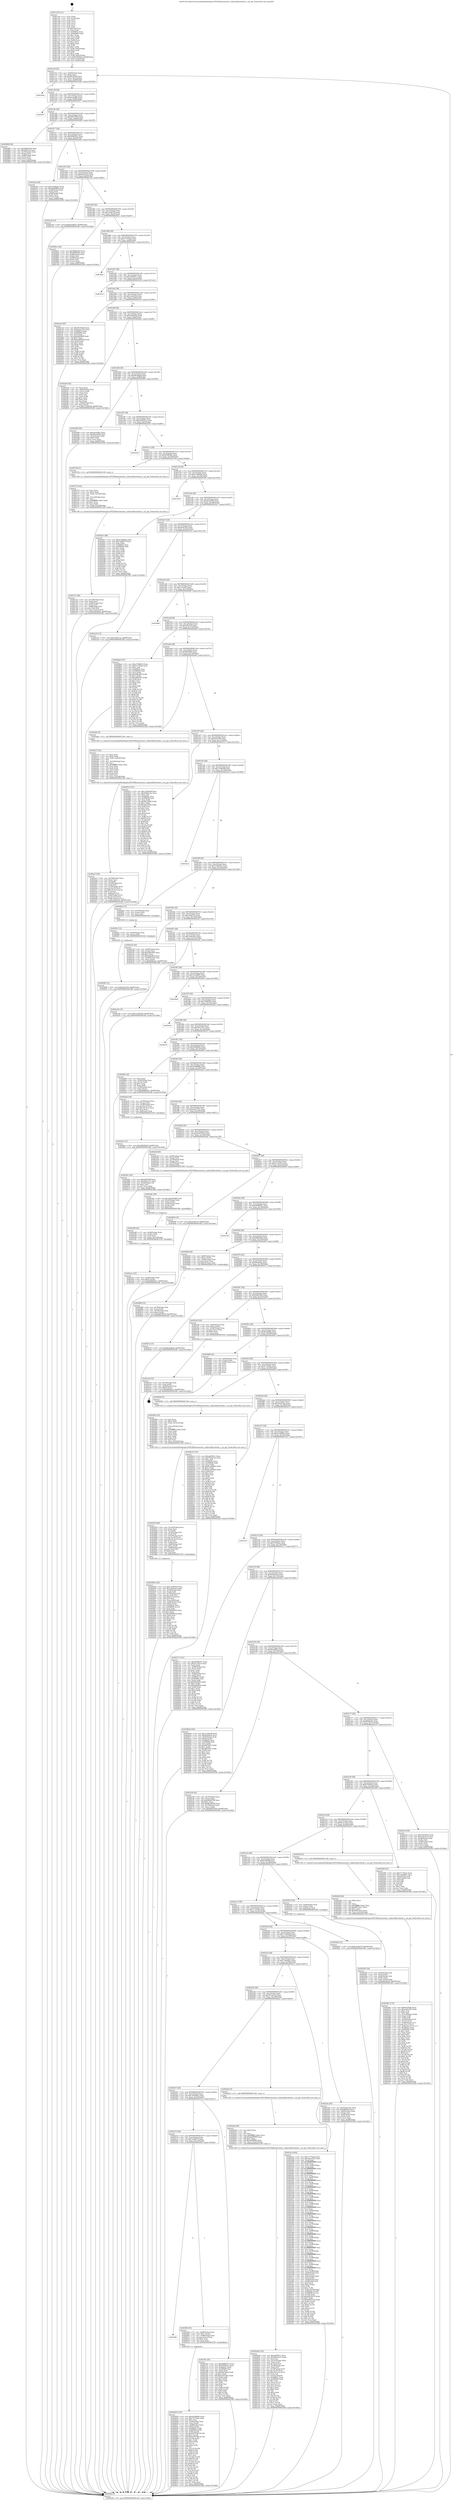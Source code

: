 digraph "0x401c50" {
  label = "0x401c50 (/mnt/c/Users/mathe/Desktop/tcc/POCII/binaries/extr_radare2librutilcalc.c_cin_get_Final-ollvm.out::main(0))"
  labelloc = "t"
  node[shape=record]

  Entry [label="",width=0.3,height=0.3,shape=circle,fillcolor=black,style=filled]
  "0x401cbf" [label="{
     0x401cbf [32]\l
     | [instrs]\l
     &nbsp;&nbsp;0x401cbf \<+6\>: mov -0xb8(%rbp),%eax\l
     &nbsp;&nbsp;0x401cc5 \<+2\>: mov %eax,%ecx\l
     &nbsp;&nbsp;0x401cc7 \<+6\>: sub $0x9fc29246,%ecx\l
     &nbsp;&nbsp;0x401ccd \<+6\>: mov %eax,-0xcc(%rbp)\l
     &nbsp;&nbsp;0x401cd3 \<+6\>: mov %ecx,-0xd0(%rbp)\l
     &nbsp;&nbsp;0x401cd9 \<+6\>: je 000000000040328a \<main+0x163a\>\l
  }"]
  "0x40328a" [label="{
     0x40328a\l
  }", style=dashed]
  "0x401cdf" [label="{
     0x401cdf [28]\l
     | [instrs]\l
     &nbsp;&nbsp;0x401cdf \<+5\>: jmp 0000000000401ce4 \<main+0x94\>\l
     &nbsp;&nbsp;0x401ce4 \<+6\>: mov -0xcc(%rbp),%eax\l
     &nbsp;&nbsp;0x401cea \<+5\>: sub $0xaae2afb5,%eax\l
     &nbsp;&nbsp;0x401cef \<+6\>: mov %eax,-0xd4(%rbp)\l
     &nbsp;&nbsp;0x401cf5 \<+6\>: je 0000000000402f57 \<main+0x1307\>\l
  }"]
  Exit [label="",width=0.3,height=0.3,shape=circle,fillcolor=black,style=filled,peripheries=2]
  "0x402f57" [label="{
     0x402f57\l
  }", style=dashed]
  "0x401cfb" [label="{
     0x401cfb [28]\l
     | [instrs]\l
     &nbsp;&nbsp;0x401cfb \<+5\>: jmp 0000000000401d00 \<main+0xb0\>\l
     &nbsp;&nbsp;0x401d00 \<+6\>: mov -0xcc(%rbp),%eax\l
     &nbsp;&nbsp;0x401d06 \<+5\>: sub $0xb8679918,%eax\l
     &nbsp;&nbsp;0x401d0b \<+6\>: mov %eax,-0xd8(%rbp)\l
     &nbsp;&nbsp;0x401d11 \<+6\>: je 0000000000402889 \<main+0xc39\>\l
  }"]
  "0x402f48" [label="{
     0x402f48 [15]\l
     | [instrs]\l
     &nbsp;&nbsp;0x402f48 \<+10\>: movl $0xde0e764,-0xb8(%rbp)\l
     &nbsp;&nbsp;0x402f52 \<+5\>: jmp 00000000004032fb \<main+0x16ab\>\l
  }"]
  "0x402889" [label="{
     0x402889 [36]\l
     | [instrs]\l
     &nbsp;&nbsp;0x402889 \<+5\>: mov $0x49b81fb4,%eax\l
     &nbsp;&nbsp;0x40288e \<+5\>: mov $0x20fa7a2,%ecx\l
     &nbsp;&nbsp;0x402893 \<+4\>: mov -0x70(%rbp),%rdx\l
     &nbsp;&nbsp;0x402897 \<+2\>: mov (%rdx),%esi\l
     &nbsp;&nbsp;0x402899 \<+4\>: mov -0x80(%rbp),%rdx\l
     &nbsp;&nbsp;0x40289d \<+2\>: cmp (%rdx),%esi\l
     &nbsp;&nbsp;0x40289f \<+3\>: cmovl %ecx,%eax\l
     &nbsp;&nbsp;0x4028a2 \<+6\>: mov %eax,-0xb8(%rbp)\l
     &nbsp;&nbsp;0x4028a8 \<+5\>: jmp 00000000004032fb \<main+0x16ab\>\l
  }"]
  "0x401d17" [label="{
     0x401d17 [28]\l
     | [instrs]\l
     &nbsp;&nbsp;0x401d17 \<+5\>: jmp 0000000000401d1c \<main+0xcc\>\l
     &nbsp;&nbsp;0x401d1c \<+6\>: mov -0xcc(%rbp),%eax\l
     &nbsp;&nbsp;0x401d22 \<+5\>: sub $0xb89b6341,%eax\l
     &nbsp;&nbsp;0x401d27 \<+6\>: mov %eax,-0xdc(%rbp)\l
     &nbsp;&nbsp;0x401d2d \<+6\>: je 0000000000402eba \<main+0x126a\>\l
  }"]
  "0x402f3c" [label="{
     0x402f3c [12]\l
     | [instrs]\l
     &nbsp;&nbsp;0x402f3c \<+4\>: mov -0x50(%rbp),%rax\l
     &nbsp;&nbsp;0x402f40 \<+3\>: mov (%rax),%rdi\l
     &nbsp;&nbsp;0x402f43 \<+5\>: call 0000000000401030 \<free@plt\>\l
     | [calls]\l
     &nbsp;&nbsp;0x401030 \{1\} (unknown)\l
  }"]
  "0x402eba" [label="{
     0x402eba [36]\l
     | [instrs]\l
     &nbsp;&nbsp;0x402eba \<+5\>: mov $0x1439a2a7,%eax\l
     &nbsp;&nbsp;0x402ebf \<+5\>: mov $0x2e6d9869,%ecx\l
     &nbsp;&nbsp;0x402ec4 \<+4\>: mov -0x38(%rbp),%rdx\l
     &nbsp;&nbsp;0x402ec8 \<+2\>: mov (%rdx),%esi\l
     &nbsp;&nbsp;0x402eca \<+4\>: mov -0x80(%rbp),%rdx\l
     &nbsp;&nbsp;0x402ece \<+2\>: cmp (%rdx),%esi\l
     &nbsp;&nbsp;0x402ed0 \<+3\>: cmovl %ecx,%eax\l
     &nbsp;&nbsp;0x402ed3 \<+6\>: mov %eax,-0xb8(%rbp)\l
     &nbsp;&nbsp;0x402ed9 \<+5\>: jmp 00000000004032fb \<main+0x16ab\>\l
  }"]
  "0x401d33" [label="{
     0x401d33 [28]\l
     | [instrs]\l
     &nbsp;&nbsp;0x401d33 \<+5\>: jmp 0000000000401d38 \<main+0xe8\>\l
     &nbsp;&nbsp;0x401d38 \<+6\>: mov -0xcc(%rbp),%eax\l
     &nbsp;&nbsp;0x401d3e \<+5\>: sub $0xb94e5e15,%eax\l
     &nbsp;&nbsp;0x401d43 \<+6\>: mov %eax,-0xe0(%rbp)\l
     &nbsp;&nbsp;0x401d49 \<+6\>: je 0000000000402c4a \<main+0xffa\>\l
  }"]
  "0x402efc" [label="{
     0x402efc [15]\l
     | [instrs]\l
     &nbsp;&nbsp;0x402efc \<+10\>: movl $0x26b99e00,-0xb8(%rbp)\l
     &nbsp;&nbsp;0x402f06 \<+5\>: jmp 00000000004032fb \<main+0x16ab\>\l
  }"]
  "0x402c4a" [label="{
     0x402c4a [15]\l
     | [instrs]\l
     &nbsp;&nbsp;0x402c4a \<+10\>: movl $0x64a3d623,-0xb8(%rbp)\l
     &nbsp;&nbsp;0x402c54 \<+5\>: jmp 00000000004032fb \<main+0x16ab\>\l
  }"]
  "0x401d4f" [label="{
     0x401d4f [28]\l
     | [instrs]\l
     &nbsp;&nbsp;0x401d4f \<+5\>: jmp 0000000000401d54 \<main+0x104\>\l
     &nbsp;&nbsp;0x401d54 \<+6\>: mov -0xcc(%rbp),%eax\l
     &nbsp;&nbsp;0x401d5a \<+5\>: sub $0xc2cfdc79,%eax\l
     &nbsp;&nbsp;0x401d5f \<+6\>: mov %eax,-0xe4(%rbp)\l
     &nbsp;&nbsp;0x401d65 \<+6\>: je 00000000004026e1 \<main+0xa91\>\l
  }"]
  "0x402ea1" [label="{
     0x402ea1 [25]\l
     | [instrs]\l
     &nbsp;&nbsp;0x402ea1 \<+4\>: mov -0x38(%rbp),%rdx\l
     &nbsp;&nbsp;0x402ea5 \<+6\>: movl $0x0,(%rdx)\l
     &nbsp;&nbsp;0x402eab \<+10\>: movl $0xb89b6341,-0xb8(%rbp)\l
     &nbsp;&nbsp;0x402eb5 \<+5\>: jmp 00000000004032fb \<main+0x16ab\>\l
  }"]
  "0x4026e1" [label="{
     0x4026e1 [42]\l
     | [instrs]\l
     &nbsp;&nbsp;0x4026e1 \<+5\>: mov $0x4868c6e0,%eax\l
     &nbsp;&nbsp;0x4026e6 \<+5\>: mov $0xdf38638e,%ecx\l
     &nbsp;&nbsp;0x4026eb \<+7\>: mov -0x88(%rbp),%rdx\l
     &nbsp;&nbsp;0x4026f2 \<+2\>: mov (%rdx),%esi\l
     &nbsp;&nbsp;0x4026f4 \<+7\>: mov -0x98(%rbp),%rdx\l
     &nbsp;&nbsp;0x4026fb \<+2\>: cmp (%rdx),%esi\l
     &nbsp;&nbsp;0x4026fd \<+3\>: cmovl %ecx,%eax\l
     &nbsp;&nbsp;0x402700 \<+6\>: mov %eax,-0xb8(%rbp)\l
     &nbsp;&nbsp;0x402706 \<+5\>: jmp 00000000004032fb \<main+0x16ab\>\l
  }"]
  "0x401d6b" [label="{
     0x401d6b [28]\l
     | [instrs]\l
     &nbsp;&nbsp;0x401d6b \<+5\>: jmp 0000000000401d70 \<main+0x120\>\l
     &nbsp;&nbsp;0x401d70 \<+6\>: mov -0xcc(%rbp),%eax\l
     &nbsp;&nbsp;0x401d76 \<+5\>: sub $0xc7170aee,%eax\l
     &nbsp;&nbsp;0x401d7b \<+6\>: mov %eax,-0xe8(%rbp)\l
     &nbsp;&nbsp;0x401d81 \<+6\>: je 00000000004030a1 \<main+0x1451\>\l
  }"]
  "0x402e89" [label="{
     0x402e89 [24]\l
     | [instrs]\l
     &nbsp;&nbsp;0x402e89 \<+7\>: mov -0x90(%rbp),%rdx\l
     &nbsp;&nbsp;0x402e90 \<+3\>: mov (%rdx),%rdx\l
     &nbsp;&nbsp;0x402e93 \<+3\>: mov %rdx,%rdi\l
     &nbsp;&nbsp;0x402e96 \<+6\>: mov %eax,-0x1c4(%rbp)\l
     &nbsp;&nbsp;0x402e9c \<+5\>: call 0000000000401030 \<free@plt\>\l
     | [calls]\l
     &nbsp;&nbsp;0x401030 \{1\} (unknown)\l
  }"]
  "0x4030a1" [label="{
     0x4030a1\l
  }", style=dashed]
  "0x401d87" [label="{
     0x401d87 [28]\l
     | [instrs]\l
     &nbsp;&nbsp;0x401d87 \<+5\>: jmp 0000000000401d8c \<main+0x13c\>\l
     &nbsp;&nbsp;0x401d8c \<+6\>: mov -0xcc(%rbp),%eax\l
     &nbsp;&nbsp;0x401d92 \<+5\>: sub $0xcb83f5c1,%eax\l
     &nbsp;&nbsp;0x401d97 \<+6\>: mov %eax,-0xec(%rbp)\l
     &nbsp;&nbsp;0x401d9d \<+6\>: je 000000000040321d \<main+0x15cd\>\l
  }"]
  "0x402e6c" [label="{
     0x402e6c [29]\l
     | [instrs]\l
     &nbsp;&nbsp;0x402e6c \<+10\>: movabs $0x4040b6,%rdi\l
     &nbsp;&nbsp;0x402e76 \<+4\>: mov -0x40(%rbp),%rdx\l
     &nbsp;&nbsp;0x402e7a \<+2\>: mov %eax,(%rdx)\l
     &nbsp;&nbsp;0x402e7c \<+4\>: mov -0x40(%rbp),%rdx\l
     &nbsp;&nbsp;0x402e80 \<+2\>: mov (%rdx),%esi\l
     &nbsp;&nbsp;0x402e82 \<+2\>: mov $0x0,%al\l
     &nbsp;&nbsp;0x402e84 \<+5\>: call 0000000000401040 \<printf@plt\>\l
     | [calls]\l
     &nbsp;&nbsp;0x401040 \{1\} (unknown)\l
  }"]
  "0x40321d" [label="{
     0x40321d\l
  }", style=dashed]
  "0x401da3" [label="{
     0x401da3 [28]\l
     | [instrs]\l
     &nbsp;&nbsp;0x401da3 \<+5\>: jmp 0000000000401da8 \<main+0x158\>\l
     &nbsp;&nbsp;0x401da8 \<+6\>: mov -0xcc(%rbp),%eax\l
     &nbsp;&nbsp;0x401dae \<+5\>: sub $0xccde35c4,%eax\l
     &nbsp;&nbsp;0x401db3 \<+6\>: mov %eax,-0xf0(%rbp)\l
     &nbsp;&nbsp;0x401db9 \<+6\>: je 0000000000402ce4 \<main+0x1094\>\l
  }"]
  "0x402d6c" [label="{
     0x402d6c [170]\l
     | [instrs]\l
     &nbsp;&nbsp;0x402d6c \<+5\>: mov $0x9fc29246,%ecx\l
     &nbsp;&nbsp;0x402d71 \<+5\>: mov $0xedc812f5,%edx\l
     &nbsp;&nbsp;0x402d76 \<+3\>: mov $0x1,%sil\l
     &nbsp;&nbsp;0x402d79 \<+2\>: xor %edi,%edi\l
     &nbsp;&nbsp;0x402d7b \<+7\>: mov -0x1c0(%rbp),%r8d\l
     &nbsp;&nbsp;0x402d82 \<+4\>: imul %eax,%r8d\l
     &nbsp;&nbsp;0x402d86 \<+3\>: mov %r8b,%r9b\l
     &nbsp;&nbsp;0x402d89 \<+4\>: mov -0x50(%rbp),%r10\l
     &nbsp;&nbsp;0x402d8d \<+3\>: mov (%r10),%r10\l
     &nbsp;&nbsp;0x402d90 \<+4\>: mov -0x48(%rbp),%r11\l
     &nbsp;&nbsp;0x402d94 \<+3\>: movslq (%r11),%r11\l
     &nbsp;&nbsp;0x402d97 \<+4\>: mov %r9b,(%r10,%r11,1)\l
     &nbsp;&nbsp;0x402d9b \<+7\>: mov 0x40605c,%eax\l
     &nbsp;&nbsp;0x402da2 \<+8\>: mov 0x406060,%r8d\l
     &nbsp;&nbsp;0x402daa \<+3\>: sub $0x1,%edi\l
     &nbsp;&nbsp;0x402dad \<+2\>: mov %eax,%ebx\l
     &nbsp;&nbsp;0x402daf \<+2\>: add %edi,%ebx\l
     &nbsp;&nbsp;0x402db1 \<+3\>: imul %ebx,%eax\l
     &nbsp;&nbsp;0x402db4 \<+3\>: and $0x1,%eax\l
     &nbsp;&nbsp;0x402db7 \<+3\>: cmp $0x0,%eax\l
     &nbsp;&nbsp;0x402dba \<+4\>: sete %r9b\l
     &nbsp;&nbsp;0x402dbe \<+4\>: cmp $0xa,%r8d\l
     &nbsp;&nbsp;0x402dc2 \<+4\>: setl %r14b\l
     &nbsp;&nbsp;0x402dc6 \<+3\>: mov %r9b,%r15b\l
     &nbsp;&nbsp;0x402dc9 \<+4\>: xor $0xff,%r15b\l
     &nbsp;&nbsp;0x402dcd \<+3\>: mov %r14b,%r12b\l
     &nbsp;&nbsp;0x402dd0 \<+4\>: xor $0xff,%r12b\l
     &nbsp;&nbsp;0x402dd4 \<+4\>: xor $0x0,%sil\l
     &nbsp;&nbsp;0x402dd8 \<+3\>: mov %r15b,%r13b\l
     &nbsp;&nbsp;0x402ddb \<+4\>: and $0x0,%r13b\l
     &nbsp;&nbsp;0x402ddf \<+3\>: and %sil,%r9b\l
     &nbsp;&nbsp;0x402de2 \<+3\>: mov %r12b,%al\l
     &nbsp;&nbsp;0x402de5 \<+2\>: and $0x0,%al\l
     &nbsp;&nbsp;0x402de7 \<+3\>: and %sil,%r14b\l
     &nbsp;&nbsp;0x402dea \<+3\>: or %r9b,%r13b\l
     &nbsp;&nbsp;0x402ded \<+3\>: or %r14b,%al\l
     &nbsp;&nbsp;0x402df0 \<+3\>: xor %al,%r13b\l
     &nbsp;&nbsp;0x402df3 \<+3\>: or %r12b,%r15b\l
     &nbsp;&nbsp;0x402df6 \<+4\>: xor $0xff,%r15b\l
     &nbsp;&nbsp;0x402dfa \<+4\>: or $0x0,%sil\l
     &nbsp;&nbsp;0x402dfe \<+3\>: and %sil,%r15b\l
     &nbsp;&nbsp;0x402e01 \<+3\>: or %r15b,%r13b\l
     &nbsp;&nbsp;0x402e04 \<+4\>: test $0x1,%r13b\l
     &nbsp;&nbsp;0x402e08 \<+3\>: cmovne %edx,%ecx\l
     &nbsp;&nbsp;0x402e0b \<+6\>: mov %ecx,-0xb8(%rbp)\l
     &nbsp;&nbsp;0x402e11 \<+5\>: jmp 00000000004032fb \<main+0x16ab\>\l
  }"]
  "0x402ce4" [label="{
     0x402ce4 [91]\l
     | [instrs]\l
     &nbsp;&nbsp;0x402ce4 \<+5\>: mov $0x9fc29246,%eax\l
     &nbsp;&nbsp;0x402ce9 \<+5\>: mov $0x6a1e1223,%ecx\l
     &nbsp;&nbsp;0x402cee \<+7\>: mov 0x40605c,%edx\l
     &nbsp;&nbsp;0x402cf5 \<+7\>: mov 0x406060,%esi\l
     &nbsp;&nbsp;0x402cfc \<+2\>: mov %edx,%edi\l
     &nbsp;&nbsp;0x402cfe \<+6\>: sub $0xaa606448,%edi\l
     &nbsp;&nbsp;0x402d04 \<+3\>: sub $0x1,%edi\l
     &nbsp;&nbsp;0x402d07 \<+6\>: add $0xaa606448,%edi\l
     &nbsp;&nbsp;0x402d0d \<+3\>: imul %edi,%edx\l
     &nbsp;&nbsp;0x402d10 \<+3\>: and $0x1,%edx\l
     &nbsp;&nbsp;0x402d13 \<+3\>: cmp $0x0,%edx\l
     &nbsp;&nbsp;0x402d16 \<+4\>: sete %r8b\l
     &nbsp;&nbsp;0x402d1a \<+3\>: cmp $0xa,%esi\l
     &nbsp;&nbsp;0x402d1d \<+4\>: setl %r9b\l
     &nbsp;&nbsp;0x402d21 \<+3\>: mov %r8b,%r10b\l
     &nbsp;&nbsp;0x402d24 \<+3\>: and %r9b,%r10b\l
     &nbsp;&nbsp;0x402d27 \<+3\>: xor %r9b,%r8b\l
     &nbsp;&nbsp;0x402d2a \<+3\>: or %r8b,%r10b\l
     &nbsp;&nbsp;0x402d2d \<+4\>: test $0x1,%r10b\l
     &nbsp;&nbsp;0x402d31 \<+3\>: cmovne %ecx,%eax\l
     &nbsp;&nbsp;0x402d34 \<+6\>: mov %eax,-0xb8(%rbp)\l
     &nbsp;&nbsp;0x402d3a \<+5\>: jmp 00000000004032fb \<main+0x16ab\>\l
  }"]
  "0x401dbf" [label="{
     0x401dbf [28]\l
     | [instrs]\l
     &nbsp;&nbsp;0x401dbf \<+5\>: jmp 0000000000401dc4 \<main+0x174\>\l
     &nbsp;&nbsp;0x401dc4 \<+6\>: mov -0xcc(%rbp),%eax\l
     &nbsp;&nbsp;0x401dca \<+5\>: sub $0xce8205cb,%eax\l
     &nbsp;&nbsp;0x401dcf \<+6\>: mov %eax,-0xf4(%rbp)\l
     &nbsp;&nbsp;0x401dd5 \<+6\>: je 0000000000402ae6 \<main+0xe96\>\l
  }"]
  "0x402d44" [label="{
     0x402d44 [40]\l
     | [instrs]\l
     &nbsp;&nbsp;0x402d44 \<+5\>: mov $0x2,%ecx\l
     &nbsp;&nbsp;0x402d49 \<+1\>: cltd\l
     &nbsp;&nbsp;0x402d4a \<+2\>: idiv %ecx\l
     &nbsp;&nbsp;0x402d4c \<+6\>: imul $0xfffffffe,%edx,%ecx\l
     &nbsp;&nbsp;0x402d52 \<+6\>: sub $0x8067ea21,%ecx\l
     &nbsp;&nbsp;0x402d58 \<+3\>: add $0x1,%ecx\l
     &nbsp;&nbsp;0x402d5b \<+6\>: add $0x8067ea21,%ecx\l
     &nbsp;&nbsp;0x402d61 \<+6\>: mov %ecx,-0x1c0(%rbp)\l
     &nbsp;&nbsp;0x402d67 \<+5\>: call 0000000000401160 \<next_i\>\l
     | [calls]\l
     &nbsp;&nbsp;0x401160 \{1\} (/mnt/c/Users/mathe/Desktop/tcc/POCII/binaries/extr_radare2librutilcalc.c_cin_get_Final-ollvm.out::next_i)\l
  }"]
  "0x402ae6" [label="{
     0x402ae6 [42]\l
     | [instrs]\l
     &nbsp;&nbsp;0x402ae6 \<+2\>: xor %eax,%eax\l
     &nbsp;&nbsp;0x402ae8 \<+4\>: mov -0x60(%rbp),%rcx\l
     &nbsp;&nbsp;0x402aec \<+2\>: mov (%rcx),%edx\l
     &nbsp;&nbsp;0x402aee \<+2\>: mov %eax,%esi\l
     &nbsp;&nbsp;0x402af0 \<+2\>: sub %edx,%esi\l
     &nbsp;&nbsp;0x402af2 \<+2\>: mov %eax,%edx\l
     &nbsp;&nbsp;0x402af4 \<+3\>: sub $0x1,%edx\l
     &nbsp;&nbsp;0x402af7 \<+2\>: add %edx,%esi\l
     &nbsp;&nbsp;0x402af9 \<+2\>: sub %esi,%eax\l
     &nbsp;&nbsp;0x402afb \<+4\>: mov -0x60(%rbp),%rcx\l
     &nbsp;&nbsp;0x402aff \<+2\>: mov %eax,(%rcx)\l
     &nbsp;&nbsp;0x402b01 \<+10\>: movl $0x71d29e58,-0xb8(%rbp)\l
     &nbsp;&nbsp;0x402b0b \<+5\>: jmp 00000000004032fb \<main+0x16ab\>\l
  }"]
  "0x401ddb" [label="{
     0x401ddb [28]\l
     | [instrs]\l
     &nbsp;&nbsp;0x401ddb \<+5\>: jmp 0000000000401de0 \<main+0x190\>\l
     &nbsp;&nbsp;0x401de0 \<+6\>: mov -0xcc(%rbp),%eax\l
     &nbsp;&nbsp;0x401de6 \<+5\>: sub $0xd9cd0ae0,%eax\l
     &nbsp;&nbsp;0x401deb \<+6\>: mov %eax,-0xf8(%rbp)\l
     &nbsp;&nbsp;0x401df1 \<+6\>: je 0000000000402589 \<main+0x939\>\l
  }"]
  "0x402ca0" [label="{
     0x402ca0 [32]\l
     | [instrs]\l
     &nbsp;&nbsp;0x402ca0 \<+4\>: mov -0x50(%rbp),%rdi\l
     &nbsp;&nbsp;0x402ca4 \<+3\>: mov %rax,(%rdi)\l
     &nbsp;&nbsp;0x402ca7 \<+4\>: mov -0x48(%rbp),%rax\l
     &nbsp;&nbsp;0x402cab \<+6\>: movl $0x0,(%rax)\l
     &nbsp;&nbsp;0x402cb1 \<+10\>: movl $0x660fea2c,-0xb8(%rbp)\l
     &nbsp;&nbsp;0x402cbb \<+5\>: jmp 00000000004032fb \<main+0x16ab\>\l
  }"]
  "0x402589" [label="{
     0x402589 [30]\l
     | [instrs]\l
     &nbsp;&nbsp;0x402589 \<+5\>: mov $0xaae2afb5,%eax\l
     &nbsp;&nbsp;0x40258e \<+5\>: mov $0xe9c3e594,%ecx\l
     &nbsp;&nbsp;0x402593 \<+3\>: mov -0x2c(%rbp),%edx\l
     &nbsp;&nbsp;0x402596 \<+3\>: cmp $0x0,%edx\l
     &nbsp;&nbsp;0x402599 \<+3\>: cmove %ecx,%eax\l
     &nbsp;&nbsp;0x40259c \<+6\>: mov %eax,-0xb8(%rbp)\l
     &nbsp;&nbsp;0x4025a2 \<+5\>: jmp 00000000004032fb \<main+0x16ab\>\l
  }"]
  "0x401df7" [label="{
     0x401df7 [28]\l
     | [instrs]\l
     &nbsp;&nbsp;0x401df7 \<+5\>: jmp 0000000000401dfc \<main+0x1ac\>\l
     &nbsp;&nbsp;0x401dfc \<+6\>: mov -0xcc(%rbp),%eax\l
     &nbsp;&nbsp;0x401e02 \<+5\>: sub $0xdc485012,%eax\l
     &nbsp;&nbsp;0x401e07 \<+6\>: mov %eax,-0xfc(%rbp)\l
     &nbsp;&nbsp;0x401e0d \<+6\>: je 0000000000402543 \<main+0x8f3\>\l
  }"]
  "0x402bd0" [label="{
     0x402bd0 [122]\l
     | [instrs]\l
     &nbsp;&nbsp;0x402bd0 \<+5\>: mov $0xcb83f5c1,%ecx\l
     &nbsp;&nbsp;0x402bd5 \<+5\>: mov $0xb94e5e15,%edx\l
     &nbsp;&nbsp;0x402bda \<+2\>: xor %esi,%esi\l
     &nbsp;&nbsp;0x402bdc \<+6\>: mov -0x1bc(%rbp),%edi\l
     &nbsp;&nbsp;0x402be2 \<+3\>: imul %eax,%edi\l
     &nbsp;&nbsp;0x402be5 \<+3\>: movslq %edi,%r8\l
     &nbsp;&nbsp;0x402be8 \<+4\>: mov -0x78(%rbp),%r9\l
     &nbsp;&nbsp;0x402bec \<+3\>: mov (%r9),%r9\l
     &nbsp;&nbsp;0x402bef \<+4\>: mov -0x70(%rbp),%r10\l
     &nbsp;&nbsp;0x402bf3 \<+3\>: movslq (%r10),%r10\l
     &nbsp;&nbsp;0x402bf6 \<+4\>: imul $0x18,%r10,%r10\l
     &nbsp;&nbsp;0x402bfa \<+3\>: add %r10,%r9\l
     &nbsp;&nbsp;0x402bfd \<+4\>: mov %r8,0x10(%r9)\l
     &nbsp;&nbsp;0x402c01 \<+7\>: mov 0x40605c,%eax\l
     &nbsp;&nbsp;0x402c08 \<+7\>: mov 0x406060,%edi\l
     &nbsp;&nbsp;0x402c0f \<+3\>: sub $0x1,%esi\l
     &nbsp;&nbsp;0x402c12 \<+3\>: mov %eax,%r11d\l
     &nbsp;&nbsp;0x402c15 \<+3\>: add %esi,%r11d\l
     &nbsp;&nbsp;0x402c18 \<+4\>: imul %r11d,%eax\l
     &nbsp;&nbsp;0x402c1c \<+3\>: and $0x1,%eax\l
     &nbsp;&nbsp;0x402c1f \<+3\>: cmp $0x0,%eax\l
     &nbsp;&nbsp;0x402c22 \<+3\>: sete %bl\l
     &nbsp;&nbsp;0x402c25 \<+3\>: cmp $0xa,%edi\l
     &nbsp;&nbsp;0x402c28 \<+4\>: setl %r14b\l
     &nbsp;&nbsp;0x402c2c \<+3\>: mov %bl,%r15b\l
     &nbsp;&nbsp;0x402c2f \<+3\>: and %r14b,%r15b\l
     &nbsp;&nbsp;0x402c32 \<+3\>: xor %r14b,%bl\l
     &nbsp;&nbsp;0x402c35 \<+3\>: or %bl,%r15b\l
     &nbsp;&nbsp;0x402c38 \<+4\>: test $0x1,%r15b\l
     &nbsp;&nbsp;0x402c3c \<+3\>: cmovne %edx,%ecx\l
     &nbsp;&nbsp;0x402c3f \<+6\>: mov %ecx,-0xb8(%rbp)\l
     &nbsp;&nbsp;0x402c45 \<+5\>: jmp 00000000004032fb \<main+0x16ab\>\l
  }"]
  "0x402543" [label="{
     0x402543\l
  }", style=dashed]
  "0x401e13" [label="{
     0x401e13 [28]\l
     | [instrs]\l
     &nbsp;&nbsp;0x401e13 \<+5\>: jmp 0000000000401e18 \<main+0x1c8\>\l
     &nbsp;&nbsp;0x401e18 \<+6\>: mov -0xcc(%rbp),%eax\l
     &nbsp;&nbsp;0x401e1e \<+5\>: sub $0xdf38638e,%eax\l
     &nbsp;&nbsp;0x401e23 \<+6\>: mov %eax,-0x100(%rbp)\l
     &nbsp;&nbsp;0x401e29 \<+6\>: je 000000000040270b \<main+0xabb\>\l
  }"]
  "0x402ba8" [label="{
     0x402ba8 [40]\l
     | [instrs]\l
     &nbsp;&nbsp;0x402ba8 \<+5\>: mov $0x2,%ecx\l
     &nbsp;&nbsp;0x402bad \<+1\>: cltd\l
     &nbsp;&nbsp;0x402bae \<+2\>: idiv %ecx\l
     &nbsp;&nbsp;0x402bb0 \<+6\>: imul $0xfffffffe,%edx,%ecx\l
     &nbsp;&nbsp;0x402bb6 \<+6\>: add $0xfad98999,%ecx\l
     &nbsp;&nbsp;0x402bbc \<+3\>: add $0x1,%ecx\l
     &nbsp;&nbsp;0x402bbf \<+6\>: sub $0xfad98999,%ecx\l
     &nbsp;&nbsp;0x402bc5 \<+6\>: mov %ecx,-0x1bc(%rbp)\l
     &nbsp;&nbsp;0x402bcb \<+5\>: call 0000000000401160 \<next_i\>\l
     | [calls]\l
     &nbsp;&nbsp;0x401160 \{1\} (/mnt/c/Users/mathe/Desktop/tcc/POCII/binaries/extr_radare2librutilcalc.c_cin_get_Final-ollvm.out::next_i)\l
  }"]
  "0x40270b" [label="{
     0x40270b [5]\l
     | [instrs]\l
     &nbsp;&nbsp;0x40270b \<+5\>: call 0000000000401160 \<next_i\>\l
     | [calls]\l
     &nbsp;&nbsp;0x401160 \{1\} (/mnt/c/Users/mathe/Desktop/tcc/POCII/binaries/extr_radare2librutilcalc.c_cin_get_Final-ollvm.out::next_i)\l
  }"]
  "0x401e2f" [label="{
     0x401e2f [28]\l
     | [instrs]\l
     &nbsp;&nbsp;0x401e2f \<+5\>: jmp 0000000000401e34 \<main+0x1e4\>\l
     &nbsp;&nbsp;0x401e34 \<+6\>: mov -0xcc(%rbp),%eax\l
     &nbsp;&nbsp;0x401e3a \<+5\>: sub $0xe7506024,%eax\l
     &nbsp;&nbsp;0x401e3f \<+6\>: mov %eax,-0x104(%rbp)\l
     &nbsp;&nbsp;0x401e45 \<+6\>: je 0000000000403180 \<main+0x1530\>\l
  }"]
  "0x402aa7" [label="{
     0x402aa7 [63]\l
     | [instrs]\l
     &nbsp;&nbsp;0x402aa7 \<+6\>: mov -0x1b8(%rbp),%ecx\l
     &nbsp;&nbsp;0x402aad \<+3\>: imul %eax,%ecx\l
     &nbsp;&nbsp;0x402ab0 \<+3\>: mov %cl,%r8b\l
     &nbsp;&nbsp;0x402ab3 \<+4\>: mov -0x78(%rbp),%r9\l
     &nbsp;&nbsp;0x402ab7 \<+3\>: mov (%r9),%r9\l
     &nbsp;&nbsp;0x402aba \<+4\>: mov -0x70(%rbp),%r10\l
     &nbsp;&nbsp;0x402abe \<+3\>: movslq (%r10),%r10\l
     &nbsp;&nbsp;0x402ac1 \<+4\>: imul $0x18,%r10,%r10\l
     &nbsp;&nbsp;0x402ac5 \<+3\>: add %r10,%r9\l
     &nbsp;&nbsp;0x402ac8 \<+4\>: mov 0x8(%r9),%r9\l
     &nbsp;&nbsp;0x402acc \<+4\>: mov -0x60(%rbp),%r10\l
     &nbsp;&nbsp;0x402ad0 \<+3\>: movslq (%r10),%r10\l
     &nbsp;&nbsp;0x402ad3 \<+4\>: mov %r8b,(%r9,%r10,1)\l
     &nbsp;&nbsp;0x402ad7 \<+10\>: movl $0xce8205cb,-0xb8(%rbp)\l
     &nbsp;&nbsp;0x402ae1 \<+5\>: jmp 00000000004032fb \<main+0x16ab\>\l
  }"]
  "0x403180" [label="{
     0x403180\l
  }", style=dashed]
  "0x401e4b" [label="{
     0x401e4b [28]\l
     | [instrs]\l
     &nbsp;&nbsp;0x401e4b \<+5\>: jmp 0000000000401e50 \<main+0x200\>\l
     &nbsp;&nbsp;0x401e50 \<+6\>: mov -0xcc(%rbp),%eax\l
     &nbsp;&nbsp;0x401e56 \<+5\>: sub $0xe9c3e594,%eax\l
     &nbsp;&nbsp;0x401e5b \<+6\>: mov %eax,-0x108(%rbp)\l
     &nbsp;&nbsp;0x401e61 \<+6\>: je 00000000004025a7 \<main+0x957\>\l
  }"]
  "0x402a73" [label="{
     0x402a73 [52]\l
     | [instrs]\l
     &nbsp;&nbsp;0x402a73 \<+2\>: xor %ecx,%ecx\l
     &nbsp;&nbsp;0x402a75 \<+5\>: mov $0x2,%edx\l
     &nbsp;&nbsp;0x402a7a \<+6\>: mov %edx,-0x1b4(%rbp)\l
     &nbsp;&nbsp;0x402a80 \<+1\>: cltd\l
     &nbsp;&nbsp;0x402a81 \<+6\>: mov -0x1b4(%rbp),%esi\l
     &nbsp;&nbsp;0x402a87 \<+2\>: idiv %esi\l
     &nbsp;&nbsp;0x402a89 \<+6\>: imul $0xfffffffe,%edx,%edx\l
     &nbsp;&nbsp;0x402a8f \<+2\>: mov %ecx,%edi\l
     &nbsp;&nbsp;0x402a91 \<+2\>: sub %edx,%edi\l
     &nbsp;&nbsp;0x402a93 \<+2\>: mov %ecx,%edx\l
     &nbsp;&nbsp;0x402a95 \<+3\>: sub $0x1,%edx\l
     &nbsp;&nbsp;0x402a98 \<+2\>: add %edx,%edi\l
     &nbsp;&nbsp;0x402a9a \<+2\>: sub %edi,%ecx\l
     &nbsp;&nbsp;0x402a9c \<+6\>: mov %ecx,-0x1b8(%rbp)\l
     &nbsp;&nbsp;0x402aa2 \<+5\>: call 0000000000401160 \<next_i\>\l
     | [calls]\l
     &nbsp;&nbsp;0x401160 \{1\} (/mnt/c/Users/mathe/Desktop/tcc/POCII/binaries/extr_radare2librutilcalc.c_cin_get_Final-ollvm.out::next_i)\l
  }"]
  "0x4025a7" [label="{
     0x4025a7 [86]\l
     | [instrs]\l
     &nbsp;&nbsp;0x4025a7 \<+5\>: mov $0x5e30884e,%eax\l
     &nbsp;&nbsp;0x4025ac \<+5\>: mov $0x7edd817f,%ecx\l
     &nbsp;&nbsp;0x4025b1 \<+2\>: xor %edx,%edx\l
     &nbsp;&nbsp;0x4025b3 \<+7\>: mov 0x40605c,%esi\l
     &nbsp;&nbsp;0x4025ba \<+7\>: mov 0x406060,%edi\l
     &nbsp;&nbsp;0x4025c1 \<+3\>: sub $0x1,%edx\l
     &nbsp;&nbsp;0x4025c4 \<+3\>: mov %esi,%r8d\l
     &nbsp;&nbsp;0x4025c7 \<+3\>: add %edx,%r8d\l
     &nbsp;&nbsp;0x4025ca \<+4\>: imul %r8d,%esi\l
     &nbsp;&nbsp;0x4025ce \<+3\>: and $0x1,%esi\l
     &nbsp;&nbsp;0x4025d1 \<+3\>: cmp $0x0,%esi\l
     &nbsp;&nbsp;0x4025d4 \<+4\>: sete %r9b\l
     &nbsp;&nbsp;0x4025d8 \<+3\>: cmp $0xa,%edi\l
     &nbsp;&nbsp;0x4025db \<+4\>: setl %r10b\l
     &nbsp;&nbsp;0x4025df \<+3\>: mov %r9b,%r11b\l
     &nbsp;&nbsp;0x4025e2 \<+3\>: and %r10b,%r11b\l
     &nbsp;&nbsp;0x4025e5 \<+3\>: xor %r10b,%r9b\l
     &nbsp;&nbsp;0x4025e8 \<+3\>: or %r9b,%r11b\l
     &nbsp;&nbsp;0x4025eb \<+4\>: test $0x1,%r11b\l
     &nbsp;&nbsp;0x4025ef \<+3\>: cmovne %ecx,%eax\l
     &nbsp;&nbsp;0x4025f2 \<+6\>: mov %eax,-0xb8(%rbp)\l
     &nbsp;&nbsp;0x4025f8 \<+5\>: jmp 00000000004032fb \<main+0x16ab\>\l
  }"]
  "0x401e67" [label="{
     0x401e67 [28]\l
     | [instrs]\l
     &nbsp;&nbsp;0x401e67 \<+5\>: jmp 0000000000401e6c \<main+0x21c\>\l
     &nbsp;&nbsp;0x401e6c \<+6\>: mov -0xcc(%rbp),%eax\l
     &nbsp;&nbsp;0x401e72 \<+5\>: sub $0xedc812f5,%eax\l
     &nbsp;&nbsp;0x401e77 \<+6\>: mov %eax,-0x10c(%rbp)\l
     &nbsp;&nbsp;0x401e7d \<+6\>: je 0000000000402e16 \<main+0x11c6\>\l
  }"]
  "0x4029bb" [label="{
     0x4029bb [128]\l
     | [instrs]\l
     &nbsp;&nbsp;0x4029bb \<+5\>: mov $0xe7506024,%ecx\l
     &nbsp;&nbsp;0x4029c0 \<+5\>: mov $0x1a84cedc,%edx\l
     &nbsp;&nbsp;0x4029c5 \<+4\>: mov -0x78(%rbp),%rdi\l
     &nbsp;&nbsp;0x4029c9 \<+3\>: mov (%rdi),%rdi\l
     &nbsp;&nbsp;0x4029cc \<+4\>: mov -0x70(%rbp),%r9\l
     &nbsp;&nbsp;0x4029d0 \<+3\>: movslq (%r9),%r9\l
     &nbsp;&nbsp;0x4029d3 \<+4\>: imul $0x18,%r9,%r9\l
     &nbsp;&nbsp;0x4029d7 \<+3\>: add %r9,%rdi\l
     &nbsp;&nbsp;0x4029da \<+4\>: mov %rax,0x8(%rdi)\l
     &nbsp;&nbsp;0x4029de \<+4\>: mov -0x60(%rbp),%rax\l
     &nbsp;&nbsp;0x4029e2 \<+6\>: movl $0x0,(%rax)\l
     &nbsp;&nbsp;0x4029e8 \<+7\>: mov 0x40605c,%esi\l
     &nbsp;&nbsp;0x4029ef \<+8\>: mov 0x406060,%r11d\l
     &nbsp;&nbsp;0x4029f7 \<+2\>: mov %esi,%ebx\l
     &nbsp;&nbsp;0x4029f9 \<+6\>: add $0x5864a834,%ebx\l
     &nbsp;&nbsp;0x4029ff \<+3\>: sub $0x1,%ebx\l
     &nbsp;&nbsp;0x402a02 \<+6\>: sub $0x5864a834,%ebx\l
     &nbsp;&nbsp;0x402a08 \<+3\>: imul %ebx,%esi\l
     &nbsp;&nbsp;0x402a0b \<+3\>: and $0x1,%esi\l
     &nbsp;&nbsp;0x402a0e \<+3\>: cmp $0x0,%esi\l
     &nbsp;&nbsp;0x402a11 \<+4\>: sete %r8b\l
     &nbsp;&nbsp;0x402a15 \<+4\>: cmp $0xa,%r11d\l
     &nbsp;&nbsp;0x402a19 \<+4\>: setl %r14b\l
     &nbsp;&nbsp;0x402a1d \<+3\>: mov %r8b,%r15b\l
     &nbsp;&nbsp;0x402a20 \<+3\>: and %r14b,%r15b\l
     &nbsp;&nbsp;0x402a23 \<+3\>: xor %r14b,%r8b\l
     &nbsp;&nbsp;0x402a26 \<+3\>: or %r8b,%r15b\l
     &nbsp;&nbsp;0x402a29 \<+4\>: test $0x1,%r15b\l
     &nbsp;&nbsp;0x402a2d \<+3\>: cmovne %edx,%ecx\l
     &nbsp;&nbsp;0x402a30 \<+6\>: mov %ecx,-0xb8(%rbp)\l
     &nbsp;&nbsp;0x402a36 \<+5\>: jmp 00000000004032fb \<main+0x16ab\>\l
  }"]
  "0x402e16" [label="{
     0x402e16 [15]\l
     | [instrs]\l
     &nbsp;&nbsp;0x402e16 \<+10\>: movl $0x14fa47ac,-0xb8(%rbp)\l
     &nbsp;&nbsp;0x402e20 \<+5\>: jmp 00000000004032fb \<main+0x16ab\>\l
  }"]
  "0x401e83" [label="{
     0x401e83 [28]\l
     | [instrs]\l
     &nbsp;&nbsp;0x401e83 \<+5\>: jmp 0000000000401e88 \<main+0x238\>\l
     &nbsp;&nbsp;0x401e88 \<+6\>: mov -0xcc(%rbp),%eax\l
     &nbsp;&nbsp;0x401e8e \<+5\>: sub $0x1c3ced2,%eax\l
     &nbsp;&nbsp;0x401e93 \<+6\>: mov %eax,-0x110(%rbp)\l
     &nbsp;&nbsp;0x401e99 \<+6\>: je 0000000000402f66 \<main+0x1316\>\l
  }"]
  "0x402979" [label="{
     0x402979 [66]\l
     | [instrs]\l
     &nbsp;&nbsp;0x402979 \<+6\>: mov -0x1b0(%rbp),%ecx\l
     &nbsp;&nbsp;0x40297f \<+3\>: imul %eax,%ecx\l
     &nbsp;&nbsp;0x402982 \<+3\>: mov %cl,%r8b\l
     &nbsp;&nbsp;0x402985 \<+4\>: mov -0x78(%rbp),%r9\l
     &nbsp;&nbsp;0x402989 \<+3\>: mov (%r9),%r9\l
     &nbsp;&nbsp;0x40298c \<+4\>: mov -0x70(%rbp),%r10\l
     &nbsp;&nbsp;0x402990 \<+3\>: movslq (%r10),%r10\l
     &nbsp;&nbsp;0x402993 \<+4\>: imul $0x18,%r10,%r10\l
     &nbsp;&nbsp;0x402997 \<+3\>: add %r10,%r9\l
     &nbsp;&nbsp;0x40299a \<+3\>: mov %r8b,(%r9)\l
     &nbsp;&nbsp;0x40299d \<+4\>: mov -0x68(%rbp),%r9\l
     &nbsp;&nbsp;0x4029a1 \<+7\>: movl $0x1,(%r9)\l
     &nbsp;&nbsp;0x4029a8 \<+4\>: mov -0x68(%rbp),%r9\l
     &nbsp;&nbsp;0x4029ac \<+3\>: movslq (%r9),%r9\l
     &nbsp;&nbsp;0x4029af \<+4\>: shl $0x0,%r9\l
     &nbsp;&nbsp;0x4029b3 \<+3\>: mov %r9,%rdi\l
     &nbsp;&nbsp;0x4029b6 \<+5\>: call 0000000000401050 \<malloc@plt\>\l
     | [calls]\l
     &nbsp;&nbsp;0x401050 \{1\} (unknown)\l
  }"]
  "0x402f66" [label="{
     0x402f66\l
  }", style=dashed]
  "0x401e9f" [label="{
     0x401e9f [28]\l
     | [instrs]\l
     &nbsp;&nbsp;0x401e9f \<+5\>: jmp 0000000000401ea4 \<main+0x254\>\l
     &nbsp;&nbsp;0x401ea4 \<+6\>: mov -0xcc(%rbp),%eax\l
     &nbsp;&nbsp;0x401eaa \<+5\>: sub $0x20fa7a2,%eax\l
     &nbsp;&nbsp;0x401eaf \<+6\>: mov %eax,-0x114(%rbp)\l
     &nbsp;&nbsp;0x401eb5 \<+6\>: je 00000000004028ad \<main+0xc5d\>\l
  }"]
  "0x402945" [label="{
     0x402945 [52]\l
     | [instrs]\l
     &nbsp;&nbsp;0x402945 \<+2\>: xor %ecx,%ecx\l
     &nbsp;&nbsp;0x402947 \<+5\>: mov $0x2,%edx\l
     &nbsp;&nbsp;0x40294c \<+6\>: mov %edx,-0x1ac(%rbp)\l
     &nbsp;&nbsp;0x402952 \<+1\>: cltd\l
     &nbsp;&nbsp;0x402953 \<+6\>: mov -0x1ac(%rbp),%esi\l
     &nbsp;&nbsp;0x402959 \<+2\>: idiv %esi\l
     &nbsp;&nbsp;0x40295b \<+6\>: imul $0xfffffffe,%edx,%edx\l
     &nbsp;&nbsp;0x402961 \<+2\>: mov %ecx,%edi\l
     &nbsp;&nbsp;0x402963 \<+2\>: sub %edx,%edi\l
     &nbsp;&nbsp;0x402965 \<+2\>: mov %ecx,%edx\l
     &nbsp;&nbsp;0x402967 \<+3\>: sub $0x1,%edx\l
     &nbsp;&nbsp;0x40296a \<+2\>: add %edx,%edi\l
     &nbsp;&nbsp;0x40296c \<+2\>: sub %edi,%ecx\l
     &nbsp;&nbsp;0x40296e \<+6\>: mov %ecx,-0x1b0(%rbp)\l
     &nbsp;&nbsp;0x402974 \<+5\>: call 0000000000401160 \<next_i\>\l
     | [calls]\l
     &nbsp;&nbsp;0x401160 \{1\} (/mnt/c/Users/mathe/Desktop/tcc/POCII/binaries/extr_radare2librutilcalc.c_cin_get_Final-ollvm.out::next_i)\l
  }"]
  "0x4028ad" [label="{
     0x4028ad [147]\l
     | [instrs]\l
     &nbsp;&nbsp;0x4028ad \<+5\>: mov $0xe7506024,%eax\l
     &nbsp;&nbsp;0x4028b2 \<+5\>: mov $0x5173f2ea,%ecx\l
     &nbsp;&nbsp;0x4028b7 \<+2\>: mov $0x1,%dl\l
     &nbsp;&nbsp;0x4028b9 \<+7\>: mov 0x40605c,%esi\l
     &nbsp;&nbsp;0x4028c0 \<+7\>: mov 0x406060,%edi\l
     &nbsp;&nbsp;0x4028c7 \<+3\>: mov %esi,%r8d\l
     &nbsp;&nbsp;0x4028ca \<+7\>: add $0xe0f6c285,%r8d\l
     &nbsp;&nbsp;0x4028d1 \<+4\>: sub $0x1,%r8d\l
     &nbsp;&nbsp;0x4028d5 \<+7\>: sub $0xe0f6c285,%r8d\l
     &nbsp;&nbsp;0x4028dc \<+4\>: imul %r8d,%esi\l
     &nbsp;&nbsp;0x4028e0 \<+3\>: and $0x1,%esi\l
     &nbsp;&nbsp;0x4028e3 \<+3\>: cmp $0x0,%esi\l
     &nbsp;&nbsp;0x4028e6 \<+4\>: sete %r9b\l
     &nbsp;&nbsp;0x4028ea \<+3\>: cmp $0xa,%edi\l
     &nbsp;&nbsp;0x4028ed \<+4\>: setl %r10b\l
     &nbsp;&nbsp;0x4028f1 \<+3\>: mov %r9b,%r11b\l
     &nbsp;&nbsp;0x4028f4 \<+4\>: xor $0xff,%r11b\l
     &nbsp;&nbsp;0x4028f8 \<+3\>: mov %r10b,%bl\l
     &nbsp;&nbsp;0x4028fb \<+3\>: xor $0xff,%bl\l
     &nbsp;&nbsp;0x4028fe \<+3\>: xor $0x0,%dl\l
     &nbsp;&nbsp;0x402901 \<+3\>: mov %r11b,%r14b\l
     &nbsp;&nbsp;0x402904 \<+4\>: and $0x0,%r14b\l
     &nbsp;&nbsp;0x402908 \<+3\>: and %dl,%r9b\l
     &nbsp;&nbsp;0x40290b \<+3\>: mov %bl,%r15b\l
     &nbsp;&nbsp;0x40290e \<+4\>: and $0x0,%r15b\l
     &nbsp;&nbsp;0x402912 \<+3\>: and %dl,%r10b\l
     &nbsp;&nbsp;0x402915 \<+3\>: or %r9b,%r14b\l
     &nbsp;&nbsp;0x402918 \<+3\>: or %r10b,%r15b\l
     &nbsp;&nbsp;0x40291b \<+3\>: xor %r15b,%r14b\l
     &nbsp;&nbsp;0x40291e \<+3\>: or %bl,%r11b\l
     &nbsp;&nbsp;0x402921 \<+4\>: xor $0xff,%r11b\l
     &nbsp;&nbsp;0x402925 \<+3\>: or $0x0,%dl\l
     &nbsp;&nbsp;0x402928 \<+3\>: and %dl,%r11b\l
     &nbsp;&nbsp;0x40292b \<+3\>: or %r11b,%r14b\l
     &nbsp;&nbsp;0x40292e \<+4\>: test $0x1,%r14b\l
     &nbsp;&nbsp;0x402932 \<+3\>: cmovne %ecx,%eax\l
     &nbsp;&nbsp;0x402935 \<+6\>: mov %eax,-0xb8(%rbp)\l
     &nbsp;&nbsp;0x40293b \<+5\>: jmp 00000000004032fb \<main+0x16ab\>\l
  }"]
  "0x401ebb" [label="{
     0x401ebb [28]\l
     | [instrs]\l
     &nbsp;&nbsp;0x401ebb \<+5\>: jmp 0000000000401ec0 \<main+0x270\>\l
     &nbsp;&nbsp;0x401ec0 \<+6\>: mov -0xcc(%rbp),%eax\l
     &nbsp;&nbsp;0x401ec6 \<+5\>: sub $0xd6b5f4a,%eax\l
     &nbsp;&nbsp;0x401ecb \<+6\>: mov %eax,-0x118(%rbp)\l
     &nbsp;&nbsp;0x401ed1 \<+6\>: je 0000000000402a6e \<main+0xe1e\>\l
  }"]
  "0x402869" [label="{
     0x402869 [32]\l
     | [instrs]\l
     &nbsp;&nbsp;0x402869 \<+4\>: mov -0x78(%rbp),%rdi\l
     &nbsp;&nbsp;0x40286d \<+3\>: mov %rax,(%rdi)\l
     &nbsp;&nbsp;0x402870 \<+4\>: mov -0x70(%rbp),%rax\l
     &nbsp;&nbsp;0x402874 \<+6\>: movl $0x0,(%rax)\l
     &nbsp;&nbsp;0x40287a \<+10\>: movl $0xb8679918,-0xb8(%rbp)\l
     &nbsp;&nbsp;0x402884 \<+5\>: jmp 00000000004032fb \<main+0x16ab\>\l
  }"]
  "0x402a6e" [label="{
     0x402a6e [5]\l
     | [instrs]\l
     &nbsp;&nbsp;0x402a6e \<+5\>: call 0000000000401160 \<next_i\>\l
     | [calls]\l
     &nbsp;&nbsp;0x401160 \{1\} (/mnt/c/Users/mathe/Desktop/tcc/POCII/binaries/extr_radare2librutilcalc.c_cin_get_Final-ollvm.out::next_i)\l
  }"]
  "0x401ed7" [label="{
     0x401ed7 [28]\l
     | [instrs]\l
     &nbsp;&nbsp;0x401ed7 \<+5\>: jmp 0000000000401edc \<main+0x28c\>\l
     &nbsp;&nbsp;0x401edc \<+6\>: mov -0xcc(%rbp),%eax\l
     &nbsp;&nbsp;0x401ee2 \<+5\>: sub $0xde0e764,%eax\l
     &nbsp;&nbsp;0x401ee7 \<+6\>: mov %eax,-0x11c(%rbp)\l
     &nbsp;&nbsp;0x401eed \<+6\>: je 0000000000402f7a \<main+0x132a\>\l
  }"]
  "0x40273c" [label="{
     0x40273c [48]\l
     | [instrs]\l
     &nbsp;&nbsp;0x40273c \<+6\>: mov -0x1a8(%rbp),%ecx\l
     &nbsp;&nbsp;0x402742 \<+3\>: imul %eax,%ecx\l
     &nbsp;&nbsp;0x402745 \<+7\>: mov -0x90(%rbp),%rdi\l
     &nbsp;&nbsp;0x40274c \<+3\>: mov (%rdi),%rdi\l
     &nbsp;&nbsp;0x40274f \<+7\>: mov -0x88(%rbp),%r8\l
     &nbsp;&nbsp;0x402756 \<+3\>: movslq (%r8),%r8\l
     &nbsp;&nbsp;0x402759 \<+4\>: mov %ecx,(%rdi,%r8,4)\l
     &nbsp;&nbsp;0x40275d \<+10\>: movl $0x7e6e5b5a,-0xb8(%rbp)\l
     &nbsp;&nbsp;0x402767 \<+5\>: jmp 00000000004032fb \<main+0x16ab\>\l
  }"]
  "0x402f7a" [label="{
     0x402f7a [147]\l
     | [instrs]\l
     &nbsp;&nbsp;0x402f7a \<+5\>: mov $0x1108ea9f,%eax\l
     &nbsp;&nbsp;0x402f7f \<+5\>: mov $0x62b8a13e,%ecx\l
     &nbsp;&nbsp;0x402f84 \<+2\>: mov $0x1,%dl\l
     &nbsp;&nbsp;0x402f86 \<+7\>: mov 0x40605c,%esi\l
     &nbsp;&nbsp;0x402f8d \<+7\>: mov 0x406060,%edi\l
     &nbsp;&nbsp;0x402f94 \<+3\>: mov %esi,%r8d\l
     &nbsp;&nbsp;0x402f97 \<+7\>: sub $0x46125f40,%r8d\l
     &nbsp;&nbsp;0x402f9e \<+4\>: sub $0x1,%r8d\l
     &nbsp;&nbsp;0x402fa2 \<+7\>: add $0x46125f40,%r8d\l
     &nbsp;&nbsp;0x402fa9 \<+4\>: imul %r8d,%esi\l
     &nbsp;&nbsp;0x402fad \<+3\>: and $0x1,%esi\l
     &nbsp;&nbsp;0x402fb0 \<+3\>: cmp $0x0,%esi\l
     &nbsp;&nbsp;0x402fb3 \<+4\>: sete %r9b\l
     &nbsp;&nbsp;0x402fb7 \<+3\>: cmp $0xa,%edi\l
     &nbsp;&nbsp;0x402fba \<+4\>: setl %r10b\l
     &nbsp;&nbsp;0x402fbe \<+3\>: mov %r9b,%r11b\l
     &nbsp;&nbsp;0x402fc1 \<+4\>: xor $0xff,%r11b\l
     &nbsp;&nbsp;0x402fc5 \<+3\>: mov %r10b,%bl\l
     &nbsp;&nbsp;0x402fc8 \<+3\>: xor $0xff,%bl\l
     &nbsp;&nbsp;0x402fcb \<+3\>: xor $0x1,%dl\l
     &nbsp;&nbsp;0x402fce \<+3\>: mov %r11b,%r14b\l
     &nbsp;&nbsp;0x402fd1 \<+4\>: and $0xff,%r14b\l
     &nbsp;&nbsp;0x402fd5 \<+3\>: and %dl,%r9b\l
     &nbsp;&nbsp;0x402fd8 \<+3\>: mov %bl,%r15b\l
     &nbsp;&nbsp;0x402fdb \<+4\>: and $0xff,%r15b\l
     &nbsp;&nbsp;0x402fdf \<+3\>: and %dl,%r10b\l
     &nbsp;&nbsp;0x402fe2 \<+3\>: or %r9b,%r14b\l
     &nbsp;&nbsp;0x402fe5 \<+3\>: or %r10b,%r15b\l
     &nbsp;&nbsp;0x402fe8 \<+3\>: xor %r15b,%r14b\l
     &nbsp;&nbsp;0x402feb \<+3\>: or %bl,%r11b\l
     &nbsp;&nbsp;0x402fee \<+4\>: xor $0xff,%r11b\l
     &nbsp;&nbsp;0x402ff2 \<+3\>: or $0x1,%dl\l
     &nbsp;&nbsp;0x402ff5 \<+3\>: and %dl,%r11b\l
     &nbsp;&nbsp;0x402ff8 \<+3\>: or %r11b,%r14b\l
     &nbsp;&nbsp;0x402ffb \<+4\>: test $0x1,%r14b\l
     &nbsp;&nbsp;0x402fff \<+3\>: cmovne %ecx,%eax\l
     &nbsp;&nbsp;0x403002 \<+6\>: mov %eax,-0xb8(%rbp)\l
     &nbsp;&nbsp;0x403008 \<+5\>: jmp 00000000004032fb \<main+0x16ab\>\l
  }"]
  "0x401ef3" [label="{
     0x401ef3 [28]\l
     | [instrs]\l
     &nbsp;&nbsp;0x401ef3 \<+5\>: jmp 0000000000401ef8 \<main+0x2a8\>\l
     &nbsp;&nbsp;0x401ef8 \<+6\>: mov -0xcc(%rbp),%eax\l
     &nbsp;&nbsp;0x401efe \<+5\>: sub $0x1108ea9f,%eax\l
     &nbsp;&nbsp;0x401f03 \<+6\>: mov %eax,-0x120(%rbp)\l
     &nbsp;&nbsp;0x401f09 \<+6\>: je 00000000004032e4 \<main+0x1694\>\l
  }"]
  "0x402710" [label="{
     0x402710 [44]\l
     | [instrs]\l
     &nbsp;&nbsp;0x402710 \<+2\>: xor %ecx,%ecx\l
     &nbsp;&nbsp;0x402712 \<+5\>: mov $0x2,%edx\l
     &nbsp;&nbsp;0x402717 \<+6\>: mov %edx,-0x1a4(%rbp)\l
     &nbsp;&nbsp;0x40271d \<+1\>: cltd\l
     &nbsp;&nbsp;0x40271e \<+6\>: mov -0x1a4(%rbp),%esi\l
     &nbsp;&nbsp;0x402724 \<+2\>: idiv %esi\l
     &nbsp;&nbsp;0x402726 \<+6\>: imul $0xfffffffe,%edx,%edx\l
     &nbsp;&nbsp;0x40272c \<+3\>: sub $0x1,%ecx\l
     &nbsp;&nbsp;0x40272f \<+2\>: sub %ecx,%edx\l
     &nbsp;&nbsp;0x402731 \<+6\>: mov %edx,-0x1a8(%rbp)\l
     &nbsp;&nbsp;0x402737 \<+5\>: call 0000000000401160 \<next_i\>\l
     | [calls]\l
     &nbsp;&nbsp;0x401160 \{1\} (/mnt/c/Users/mathe/Desktop/tcc/POCII/binaries/extr_radare2librutilcalc.c_cin_get_Final-ollvm.out::next_i)\l
  }"]
  "0x4032e4" [label="{
     0x4032e4\l
  }", style=dashed]
  "0x401f0f" [label="{
     0x401f0f [28]\l
     | [instrs]\l
     &nbsp;&nbsp;0x401f0f \<+5\>: jmp 0000000000401f14 \<main+0x2c4\>\l
     &nbsp;&nbsp;0x401f14 \<+6\>: mov -0xcc(%rbp),%eax\l
     &nbsp;&nbsp;0x401f1a \<+5\>: sub $0x1439a2a7,%eax\l
     &nbsp;&nbsp;0x401f1f \<+6\>: mov %eax,-0x124(%rbp)\l
     &nbsp;&nbsp;0x401f25 \<+6\>: je 0000000000402f2d \<main+0x12dd\>\l
  }"]
  "0x402620" [label="{
     0x402620 [178]\l
     | [instrs]\l
     &nbsp;&nbsp;0x402620 \<+5\>: mov $0x5e30884e,%ecx\l
     &nbsp;&nbsp;0x402625 \<+5\>: mov $0x7127fc4a,%edx\l
     &nbsp;&nbsp;0x40262a \<+3\>: mov $0x1,%sil\l
     &nbsp;&nbsp;0x40262d \<+7\>: mov -0x90(%rbp),%rdi\l
     &nbsp;&nbsp;0x402634 \<+3\>: mov %rax,(%rdi)\l
     &nbsp;&nbsp;0x402637 \<+7\>: mov -0x88(%rbp),%rax\l
     &nbsp;&nbsp;0x40263e \<+6\>: movl $0x0,(%rax)\l
     &nbsp;&nbsp;0x402644 \<+8\>: mov 0x40605c,%r8d\l
     &nbsp;&nbsp;0x40264c \<+8\>: mov 0x406060,%r9d\l
     &nbsp;&nbsp;0x402654 \<+3\>: mov %r8d,%r10d\l
     &nbsp;&nbsp;0x402657 \<+7\>: sub $0x9cf78798,%r10d\l
     &nbsp;&nbsp;0x40265e \<+4\>: sub $0x1,%r10d\l
     &nbsp;&nbsp;0x402662 \<+7\>: add $0x9cf78798,%r10d\l
     &nbsp;&nbsp;0x402669 \<+4\>: imul %r10d,%r8d\l
     &nbsp;&nbsp;0x40266d \<+4\>: and $0x1,%r8d\l
     &nbsp;&nbsp;0x402671 \<+4\>: cmp $0x0,%r8d\l
     &nbsp;&nbsp;0x402675 \<+4\>: sete %r11b\l
     &nbsp;&nbsp;0x402679 \<+4\>: cmp $0xa,%r9d\l
     &nbsp;&nbsp;0x40267d \<+3\>: setl %bl\l
     &nbsp;&nbsp;0x402680 \<+3\>: mov %r11b,%r14b\l
     &nbsp;&nbsp;0x402683 \<+4\>: xor $0xff,%r14b\l
     &nbsp;&nbsp;0x402687 \<+3\>: mov %bl,%r15b\l
     &nbsp;&nbsp;0x40268a \<+4\>: xor $0xff,%r15b\l
     &nbsp;&nbsp;0x40268e \<+4\>: xor $0x1,%sil\l
     &nbsp;&nbsp;0x402692 \<+3\>: mov %r14b,%r12b\l
     &nbsp;&nbsp;0x402695 \<+4\>: and $0xff,%r12b\l
     &nbsp;&nbsp;0x402699 \<+3\>: and %sil,%r11b\l
     &nbsp;&nbsp;0x40269c \<+3\>: mov %r15b,%r13b\l
     &nbsp;&nbsp;0x40269f \<+4\>: and $0xff,%r13b\l
     &nbsp;&nbsp;0x4026a3 \<+3\>: and %sil,%bl\l
     &nbsp;&nbsp;0x4026a6 \<+3\>: or %r11b,%r12b\l
     &nbsp;&nbsp;0x4026a9 \<+3\>: or %bl,%r13b\l
     &nbsp;&nbsp;0x4026ac \<+3\>: xor %r13b,%r12b\l
     &nbsp;&nbsp;0x4026af \<+3\>: or %r15b,%r14b\l
     &nbsp;&nbsp;0x4026b2 \<+4\>: xor $0xff,%r14b\l
     &nbsp;&nbsp;0x4026b6 \<+4\>: or $0x1,%sil\l
     &nbsp;&nbsp;0x4026ba \<+3\>: and %sil,%r14b\l
     &nbsp;&nbsp;0x4026bd \<+3\>: or %r14b,%r12b\l
     &nbsp;&nbsp;0x4026c0 \<+4\>: test $0x1,%r12b\l
     &nbsp;&nbsp;0x4026c4 \<+3\>: cmovne %edx,%ecx\l
     &nbsp;&nbsp;0x4026c7 \<+6\>: mov %ecx,-0xb8(%rbp)\l
     &nbsp;&nbsp;0x4026cd \<+5\>: jmp 00000000004032fb \<main+0x16ab\>\l
  }"]
  "0x402f2d" [label="{
     0x402f2d [15]\l
     | [instrs]\l
     &nbsp;&nbsp;0x402f2d \<+4\>: mov -0x78(%rbp),%rax\l
     &nbsp;&nbsp;0x402f31 \<+3\>: mov (%rax),%rax\l
     &nbsp;&nbsp;0x402f34 \<+3\>: mov %rax,%rdi\l
     &nbsp;&nbsp;0x402f37 \<+5\>: call 0000000000401030 \<free@plt\>\l
     | [calls]\l
     &nbsp;&nbsp;0x401030 \{1\} (unknown)\l
  }"]
  "0x401f2b" [label="{
     0x401f2b [28]\l
     | [instrs]\l
     &nbsp;&nbsp;0x401f2b \<+5\>: jmp 0000000000401f30 \<main+0x2e0\>\l
     &nbsp;&nbsp;0x401f30 \<+6\>: mov -0xcc(%rbp),%eax\l
     &nbsp;&nbsp;0x401f36 \<+5\>: sub $0x14fa47ac,%eax\l
     &nbsp;&nbsp;0x401f3b \<+6\>: mov %eax,-0x128(%rbp)\l
     &nbsp;&nbsp;0x401f41 \<+6\>: je 0000000000402e25 \<main+0x11d5\>\l
  }"]
  "0x40228f" [label="{
     0x40228f\l
  }", style=dashed]
  "0x402e25" [label="{
     0x402e25 [42]\l
     | [instrs]\l
     &nbsp;&nbsp;0x402e25 \<+4\>: mov -0x48(%rbp),%rax\l
     &nbsp;&nbsp;0x402e29 \<+2\>: mov (%rax),%ecx\l
     &nbsp;&nbsp;0x402e2b \<+6\>: add $0xb4fa29a0,%ecx\l
     &nbsp;&nbsp;0x402e31 \<+3\>: add $0x1,%ecx\l
     &nbsp;&nbsp;0x402e34 \<+6\>: sub $0xb4fa29a0,%ecx\l
     &nbsp;&nbsp;0x402e3a \<+4\>: mov -0x48(%rbp),%rax\l
     &nbsp;&nbsp;0x402e3e \<+2\>: mov %ecx,(%rax)\l
     &nbsp;&nbsp;0x402e40 \<+10\>: movl $0x660fea2c,-0xb8(%rbp)\l
     &nbsp;&nbsp;0x402e4a \<+5\>: jmp 00000000004032fb \<main+0x16ab\>\l
  }"]
  "0x401f47" [label="{
     0x401f47 [28]\l
     | [instrs]\l
     &nbsp;&nbsp;0x401f47 \<+5\>: jmp 0000000000401f4c \<main+0x2fc\>\l
     &nbsp;&nbsp;0x401f4c \<+6\>: mov -0xcc(%rbp),%eax\l
     &nbsp;&nbsp;0x401f52 \<+5\>: sub $0x1a84cedc,%eax\l
     &nbsp;&nbsp;0x401f57 \<+6\>: mov %eax,-0x12c(%rbp)\l
     &nbsp;&nbsp;0x401f5d \<+6\>: je 0000000000402a3b \<main+0xdeb\>\l
  }"]
  "0x4025fd" [label="{
     0x4025fd [35]\l
     | [instrs]\l
     &nbsp;&nbsp;0x4025fd \<+7\>: mov -0x98(%rbp),%rax\l
     &nbsp;&nbsp;0x402604 \<+6\>: movl $0x1,(%rax)\l
     &nbsp;&nbsp;0x40260a \<+7\>: mov -0x98(%rbp),%rax\l
     &nbsp;&nbsp;0x402611 \<+3\>: movslq (%rax),%rax\l
     &nbsp;&nbsp;0x402614 \<+4\>: shl $0x2,%rax\l
     &nbsp;&nbsp;0x402618 \<+3\>: mov %rax,%rdi\l
     &nbsp;&nbsp;0x40261b \<+5\>: call 0000000000401050 \<malloc@plt\>\l
     | [calls]\l
     &nbsp;&nbsp;0x401050 \{1\} (unknown)\l
  }"]
  "0x402a3b" [label="{
     0x402a3b [15]\l
     | [instrs]\l
     &nbsp;&nbsp;0x402a3b \<+10\>: movl $0x71d29e58,-0xb8(%rbp)\l
     &nbsp;&nbsp;0x402a45 \<+5\>: jmp 00000000004032fb \<main+0x16ab\>\l
  }"]
  "0x401f63" [label="{
     0x401f63 [28]\l
     | [instrs]\l
     &nbsp;&nbsp;0x401f63 \<+5\>: jmp 0000000000401f68 \<main+0x318\>\l
     &nbsp;&nbsp;0x401f68 \<+6\>: mov -0xcc(%rbp),%eax\l
     &nbsp;&nbsp;0x401f6e \<+5\>: sub $0x1b1a8097,%eax\l
     &nbsp;&nbsp;0x401f73 \<+6\>: mov %eax,-0x130(%rbp)\l
     &nbsp;&nbsp;0x401f79 \<+6\>: je 00000000004030e6 \<main+0x1496\>\l
  }"]
  "0x402273" [label="{
     0x402273 [28]\l
     | [instrs]\l
     &nbsp;&nbsp;0x402273 \<+5\>: jmp 0000000000402278 \<main+0x628\>\l
     &nbsp;&nbsp;0x402278 \<+6\>: mov -0xcc(%rbp),%eax\l
     &nbsp;&nbsp;0x40227e \<+5\>: sub $0x7edd817f,%eax\l
     &nbsp;&nbsp;0x402283 \<+6\>: mov %eax,-0x1a0(%rbp)\l
     &nbsp;&nbsp;0x402289 \<+6\>: je 00000000004025fd \<main+0x9ad\>\l
  }"]
  "0x4030e6" [label="{
     0x4030e6\l
  }", style=dashed]
  "0x401f7f" [label="{
     0x401f7f [28]\l
     | [instrs]\l
     &nbsp;&nbsp;0x401f7f \<+5\>: jmp 0000000000401f84 \<main+0x334\>\l
     &nbsp;&nbsp;0x401f84 \<+6\>: mov -0xcc(%rbp),%eax\l
     &nbsp;&nbsp;0x401f8a \<+5\>: sub $0x1f6065b3,%eax\l
     &nbsp;&nbsp;0x401f8f \<+6\>: mov %eax,-0x134(%rbp)\l
     &nbsp;&nbsp;0x401f95 \<+6\>: je 00000000004024da \<main+0x88a\>\l
  }"]
  "0x40276c" [label="{
     0x40276c [91]\l
     | [instrs]\l
     &nbsp;&nbsp;0x40276c \<+5\>: mov $0x46992051,%eax\l
     &nbsp;&nbsp;0x402771 \<+5\>: mov $0x5f709acc,%ecx\l
     &nbsp;&nbsp;0x402776 \<+7\>: mov 0x40605c,%edx\l
     &nbsp;&nbsp;0x40277d \<+7\>: mov 0x406060,%esi\l
     &nbsp;&nbsp;0x402784 \<+2\>: mov %edx,%edi\l
     &nbsp;&nbsp;0x402786 \<+6\>: sub $0xed57ade4,%edi\l
     &nbsp;&nbsp;0x40278c \<+3\>: sub $0x1,%edi\l
     &nbsp;&nbsp;0x40278f \<+6\>: add $0xed57ade4,%edi\l
     &nbsp;&nbsp;0x402795 \<+3\>: imul %edi,%edx\l
     &nbsp;&nbsp;0x402798 \<+3\>: and $0x1,%edx\l
     &nbsp;&nbsp;0x40279b \<+3\>: cmp $0x0,%edx\l
     &nbsp;&nbsp;0x40279e \<+4\>: sete %r8b\l
     &nbsp;&nbsp;0x4027a2 \<+3\>: cmp $0xa,%esi\l
     &nbsp;&nbsp;0x4027a5 \<+4\>: setl %r9b\l
     &nbsp;&nbsp;0x4027a9 \<+3\>: mov %r8b,%r10b\l
     &nbsp;&nbsp;0x4027ac \<+3\>: and %r9b,%r10b\l
     &nbsp;&nbsp;0x4027af \<+3\>: xor %r9b,%r8b\l
     &nbsp;&nbsp;0x4027b2 \<+3\>: or %r8b,%r10b\l
     &nbsp;&nbsp;0x4027b5 \<+4\>: test $0x1,%r10b\l
     &nbsp;&nbsp;0x4027b9 \<+3\>: cmovne %ecx,%eax\l
     &nbsp;&nbsp;0x4027bc \<+6\>: mov %eax,-0xb8(%rbp)\l
     &nbsp;&nbsp;0x4027c2 \<+5\>: jmp 00000000004032fb \<main+0x16ab\>\l
  }"]
  "0x4024da" [label="{
     0x4024da\l
  }", style=dashed]
  "0x401f9b" [label="{
     0x401f9b [28]\l
     | [instrs]\l
     &nbsp;&nbsp;0x401f9b \<+5\>: jmp 0000000000401fa0 \<main+0x350\>\l
     &nbsp;&nbsp;0x401fa0 \<+6\>: mov -0xcc(%rbp),%eax\l
     &nbsp;&nbsp;0x401fa6 \<+5\>: sub $0x245cc7e7,%eax\l
     &nbsp;&nbsp;0x401fab \<+6\>: mov %eax,-0x138(%rbp)\l
     &nbsp;&nbsp;0x401fb1 \<+6\>: je 000000000040247f \<main+0x82f\>\l
  }"]
  "0x402257" [label="{
     0x402257 [28]\l
     | [instrs]\l
     &nbsp;&nbsp;0x402257 \<+5\>: jmp 000000000040225c \<main+0x60c\>\l
     &nbsp;&nbsp;0x40225c \<+6\>: mov -0xcc(%rbp),%eax\l
     &nbsp;&nbsp;0x402262 \<+5\>: sub $0x7e6e5b5a,%eax\l
     &nbsp;&nbsp;0x402267 \<+6\>: mov %eax,-0x19c(%rbp)\l
     &nbsp;&nbsp;0x40226d \<+6\>: je 000000000040276c \<main+0xb1c\>\l
  }"]
  "0x40247f" [label="{
     0x40247f\l
  }", style=dashed]
  "0x401fb7" [label="{
     0x401fb7 [28]\l
     | [instrs]\l
     &nbsp;&nbsp;0x401fb7 \<+5\>: jmp 0000000000401fbc \<main+0x36c\>\l
     &nbsp;&nbsp;0x401fbc \<+6\>: mov -0xcc(%rbp),%eax\l
     &nbsp;&nbsp;0x401fc2 \<+5\>: sub $0x26b99e00,%eax\l
     &nbsp;&nbsp;0x401fc7 \<+6\>: mov %eax,-0x13c(%rbp)\l
     &nbsp;&nbsp;0x401fcd \<+6\>: je 0000000000402f0b \<main+0x12bb\>\l
  }"]
  "0x402ba3" [label="{
     0x402ba3 [5]\l
     | [instrs]\l
     &nbsp;&nbsp;0x402ba3 \<+5\>: call 0000000000401160 \<next_i\>\l
     | [calls]\l
     &nbsp;&nbsp;0x401160 \{1\} (/mnt/c/Users/mathe/Desktop/tcc/POCII/binaries/extr_radare2librutilcalc.c_cin_get_Final-ollvm.out::next_i)\l
  }"]
  "0x402f0b" [label="{
     0x402f0b [34]\l
     | [instrs]\l
     &nbsp;&nbsp;0x402f0b \<+2\>: xor %eax,%eax\l
     &nbsp;&nbsp;0x402f0d \<+4\>: mov -0x38(%rbp),%rcx\l
     &nbsp;&nbsp;0x402f11 \<+2\>: mov (%rcx),%edx\l
     &nbsp;&nbsp;0x402f13 \<+3\>: sub $0x1,%eax\l
     &nbsp;&nbsp;0x402f16 \<+2\>: sub %eax,%edx\l
     &nbsp;&nbsp;0x402f18 \<+4\>: mov -0x38(%rbp),%rcx\l
     &nbsp;&nbsp;0x402f1c \<+2\>: mov %edx,(%rcx)\l
     &nbsp;&nbsp;0x402f1e \<+10\>: movl $0xb89b6341,-0xb8(%rbp)\l
     &nbsp;&nbsp;0x402f28 \<+5\>: jmp 00000000004032fb \<main+0x16ab\>\l
  }"]
  "0x401fd3" [label="{
     0x401fd3 [28]\l
     | [instrs]\l
     &nbsp;&nbsp;0x401fd3 \<+5\>: jmp 0000000000401fd8 \<main+0x388\>\l
     &nbsp;&nbsp;0x401fd8 \<+6\>: mov -0xcc(%rbp),%eax\l
     &nbsp;&nbsp;0x401fde \<+5\>: sub $0x2e6d9869,%eax\l
     &nbsp;&nbsp;0x401fe3 \<+6\>: mov %eax,-0x140(%rbp)\l
     &nbsp;&nbsp;0x401fe9 \<+6\>: je 0000000000402ede \<main+0x128e\>\l
  }"]
  "0x402565" [label="{
     0x402565 [36]\l
     | [instrs]\l
     &nbsp;&nbsp;0x402565 \<+7\>: mov -0xa0(%rbp),%rdi\l
     &nbsp;&nbsp;0x40256c \<+2\>: mov %eax,(%rdi)\l
     &nbsp;&nbsp;0x40256e \<+7\>: mov -0xa0(%rbp),%rdi\l
     &nbsp;&nbsp;0x402575 \<+2\>: mov (%rdi),%eax\l
     &nbsp;&nbsp;0x402577 \<+3\>: mov %eax,-0x2c(%rbp)\l
     &nbsp;&nbsp;0x40257a \<+10\>: movl $0xd9cd0ae0,-0xb8(%rbp)\l
     &nbsp;&nbsp;0x402584 \<+5\>: jmp 00000000004032fb \<main+0x16ab\>\l
  }"]
  "0x402ede" [label="{
     0x402ede [30]\l
     | [instrs]\l
     &nbsp;&nbsp;0x402ede \<+4\>: mov -0x78(%rbp),%rax\l
     &nbsp;&nbsp;0x402ee2 \<+3\>: mov (%rax),%rax\l
     &nbsp;&nbsp;0x402ee5 \<+4\>: mov -0x38(%rbp),%rcx\l
     &nbsp;&nbsp;0x402ee9 \<+3\>: movslq (%rcx),%rcx\l
     &nbsp;&nbsp;0x402eec \<+4\>: imul $0x18,%rcx,%rcx\l
     &nbsp;&nbsp;0x402ef0 \<+3\>: add %rcx,%rax\l
     &nbsp;&nbsp;0x402ef3 \<+4\>: mov 0x8(%rax),%rdi\l
     &nbsp;&nbsp;0x402ef7 \<+5\>: call 0000000000401030 \<free@plt\>\l
     | [calls]\l
     &nbsp;&nbsp;0x401030 \{1\} (unknown)\l
  }"]
  "0x401fef" [label="{
     0x401fef [28]\l
     | [instrs]\l
     &nbsp;&nbsp;0x401fef \<+5\>: jmp 0000000000401ff4 \<main+0x3a4\>\l
     &nbsp;&nbsp;0x401ff4 \<+6\>: mov -0xcc(%rbp),%eax\l
     &nbsp;&nbsp;0x401ffa \<+5\>: sub $0x2ebe1255,%eax\l
     &nbsp;&nbsp;0x401fff \<+6\>: mov %eax,-0x144(%rbp)\l
     &nbsp;&nbsp;0x402005 \<+6\>: je 0000000000402461 \<main+0x811\>\l
  }"]
  "0x40223b" [label="{
     0x40223b [28]\l
     | [instrs]\l
     &nbsp;&nbsp;0x40223b \<+5\>: jmp 0000000000402240 \<main+0x5f0\>\l
     &nbsp;&nbsp;0x402240 \<+6\>: mov -0xcc(%rbp),%eax\l
     &nbsp;&nbsp;0x402246 \<+5\>: sub $0x78c3a7e3,%eax\l
     &nbsp;&nbsp;0x40224b \<+6\>: mov %eax,-0x198(%rbp)\l
     &nbsp;&nbsp;0x402251 \<+6\>: je 0000000000402ba3 \<main+0xf53\>\l
  }"]
  "0x402461" [label="{
     0x402461 [30]\l
     | [instrs]\l
     &nbsp;&nbsp;0x402461 \<+5\>: mov $0x6e5853ff,%eax\l
     &nbsp;&nbsp;0x402466 \<+5\>: mov $0x245cc7e7,%ecx\l
     &nbsp;&nbsp;0x40246b \<+3\>: mov -0x2d(%rbp),%dl\l
     &nbsp;&nbsp;0x40246e \<+3\>: test $0x1,%dl\l
     &nbsp;&nbsp;0x402471 \<+3\>: cmovne %ecx,%eax\l
     &nbsp;&nbsp;0x402474 \<+6\>: mov %eax,-0xb8(%rbp)\l
     &nbsp;&nbsp;0x40247a \<+5\>: jmp 00000000004032fb \<main+0x16ab\>\l
  }"]
  "0x40200b" [label="{
     0x40200b [28]\l
     | [instrs]\l
     &nbsp;&nbsp;0x40200b \<+5\>: jmp 0000000000402010 \<main+0x3c0\>\l
     &nbsp;&nbsp;0x402010 \<+6\>: mov -0xcc(%rbp),%eax\l
     &nbsp;&nbsp;0x402016 \<+5\>: sub $0x3a970453,%eax\l
     &nbsp;&nbsp;0x40201b \<+6\>: mov %eax,-0x148(%rbp)\l
     &nbsp;&nbsp;0x402021 \<+6\>: je 0000000000402e4f \<main+0x11ff\>\l
  }"]
  "0x4022ce" [label="{
     0x4022ce [403]\l
     | [instrs]\l
     &nbsp;&nbsp;0x4022ce \<+5\>: mov $0xc7170aee,%eax\l
     &nbsp;&nbsp;0x4022d3 \<+5\>: mov $0x2ebe1255,%ecx\l
     &nbsp;&nbsp;0x4022d8 \<+3\>: mov %rsp,%rdx\l
     &nbsp;&nbsp;0x4022db \<+4\>: add $0xfffffffffffffff0,%rdx\l
     &nbsp;&nbsp;0x4022df \<+3\>: mov %rdx,%rsp\l
     &nbsp;&nbsp;0x4022e2 \<+7\>: mov %rdx,-0xb0(%rbp)\l
     &nbsp;&nbsp;0x4022e9 \<+3\>: mov %rsp,%rdx\l
     &nbsp;&nbsp;0x4022ec \<+4\>: add $0xfffffffffffffff0,%rdx\l
     &nbsp;&nbsp;0x4022f0 \<+3\>: mov %rdx,%rsp\l
     &nbsp;&nbsp;0x4022f3 \<+3\>: mov %rsp,%rsi\l
     &nbsp;&nbsp;0x4022f6 \<+4\>: add $0xfffffffffffffff0,%rsi\l
     &nbsp;&nbsp;0x4022fa \<+3\>: mov %rsi,%rsp\l
     &nbsp;&nbsp;0x4022fd \<+7\>: mov %rsi,-0xa8(%rbp)\l
     &nbsp;&nbsp;0x402304 \<+3\>: mov %rsp,%rsi\l
     &nbsp;&nbsp;0x402307 \<+4\>: add $0xfffffffffffffff0,%rsi\l
     &nbsp;&nbsp;0x40230b \<+3\>: mov %rsi,%rsp\l
     &nbsp;&nbsp;0x40230e \<+7\>: mov %rsi,-0xa0(%rbp)\l
     &nbsp;&nbsp;0x402315 \<+3\>: mov %rsp,%rsi\l
     &nbsp;&nbsp;0x402318 \<+4\>: add $0xfffffffffffffff0,%rsi\l
     &nbsp;&nbsp;0x40231c \<+3\>: mov %rsi,%rsp\l
     &nbsp;&nbsp;0x40231f \<+7\>: mov %rsi,-0x98(%rbp)\l
     &nbsp;&nbsp;0x402326 \<+3\>: mov %rsp,%rsi\l
     &nbsp;&nbsp;0x402329 \<+4\>: add $0xfffffffffffffff0,%rsi\l
     &nbsp;&nbsp;0x40232d \<+3\>: mov %rsi,%rsp\l
     &nbsp;&nbsp;0x402330 \<+7\>: mov %rsi,-0x90(%rbp)\l
     &nbsp;&nbsp;0x402337 \<+3\>: mov %rsp,%rsi\l
     &nbsp;&nbsp;0x40233a \<+4\>: add $0xfffffffffffffff0,%rsi\l
     &nbsp;&nbsp;0x40233e \<+3\>: mov %rsi,%rsp\l
     &nbsp;&nbsp;0x402341 \<+7\>: mov %rsi,-0x88(%rbp)\l
     &nbsp;&nbsp;0x402348 \<+3\>: mov %rsp,%rsi\l
     &nbsp;&nbsp;0x40234b \<+4\>: add $0xfffffffffffffff0,%rsi\l
     &nbsp;&nbsp;0x40234f \<+3\>: mov %rsi,%rsp\l
     &nbsp;&nbsp;0x402352 \<+4\>: mov %rsi,-0x80(%rbp)\l
     &nbsp;&nbsp;0x402356 \<+3\>: mov %rsp,%rsi\l
     &nbsp;&nbsp;0x402359 \<+4\>: add $0xfffffffffffffff0,%rsi\l
     &nbsp;&nbsp;0x40235d \<+3\>: mov %rsi,%rsp\l
     &nbsp;&nbsp;0x402360 \<+4\>: mov %rsi,-0x78(%rbp)\l
     &nbsp;&nbsp;0x402364 \<+3\>: mov %rsp,%rsi\l
     &nbsp;&nbsp;0x402367 \<+4\>: add $0xfffffffffffffff0,%rsi\l
     &nbsp;&nbsp;0x40236b \<+3\>: mov %rsi,%rsp\l
     &nbsp;&nbsp;0x40236e \<+4\>: mov %rsi,-0x70(%rbp)\l
     &nbsp;&nbsp;0x402372 \<+3\>: mov %rsp,%rsi\l
     &nbsp;&nbsp;0x402375 \<+4\>: add $0xfffffffffffffff0,%rsi\l
     &nbsp;&nbsp;0x402379 \<+3\>: mov %rsi,%rsp\l
     &nbsp;&nbsp;0x40237c \<+4\>: mov %rsi,-0x68(%rbp)\l
     &nbsp;&nbsp;0x402380 \<+3\>: mov %rsp,%rsi\l
     &nbsp;&nbsp;0x402383 \<+4\>: add $0xfffffffffffffff0,%rsi\l
     &nbsp;&nbsp;0x402387 \<+3\>: mov %rsi,%rsp\l
     &nbsp;&nbsp;0x40238a \<+4\>: mov %rsi,-0x60(%rbp)\l
     &nbsp;&nbsp;0x40238e \<+3\>: mov %rsp,%rsi\l
     &nbsp;&nbsp;0x402391 \<+4\>: add $0xfffffffffffffff0,%rsi\l
     &nbsp;&nbsp;0x402395 \<+3\>: mov %rsi,%rsp\l
     &nbsp;&nbsp;0x402398 \<+4\>: mov %rsi,-0x58(%rbp)\l
     &nbsp;&nbsp;0x40239c \<+3\>: mov %rsp,%rsi\l
     &nbsp;&nbsp;0x40239f \<+4\>: add $0xfffffffffffffff0,%rsi\l
     &nbsp;&nbsp;0x4023a3 \<+3\>: mov %rsi,%rsp\l
     &nbsp;&nbsp;0x4023a6 \<+4\>: mov %rsi,-0x50(%rbp)\l
     &nbsp;&nbsp;0x4023aa \<+3\>: mov %rsp,%rsi\l
     &nbsp;&nbsp;0x4023ad \<+4\>: add $0xfffffffffffffff0,%rsi\l
     &nbsp;&nbsp;0x4023b1 \<+3\>: mov %rsi,%rsp\l
     &nbsp;&nbsp;0x4023b4 \<+4\>: mov %rsi,-0x48(%rbp)\l
     &nbsp;&nbsp;0x4023b8 \<+3\>: mov %rsp,%rsi\l
     &nbsp;&nbsp;0x4023bb \<+4\>: add $0xfffffffffffffff0,%rsi\l
     &nbsp;&nbsp;0x4023bf \<+3\>: mov %rsi,%rsp\l
     &nbsp;&nbsp;0x4023c2 \<+4\>: mov %rsi,-0x40(%rbp)\l
     &nbsp;&nbsp;0x4023c6 \<+3\>: mov %rsp,%rsi\l
     &nbsp;&nbsp;0x4023c9 \<+4\>: add $0xfffffffffffffff0,%rsi\l
     &nbsp;&nbsp;0x4023cd \<+3\>: mov %rsi,%rsp\l
     &nbsp;&nbsp;0x4023d0 \<+4\>: mov %rsi,-0x38(%rbp)\l
     &nbsp;&nbsp;0x4023d4 \<+7\>: mov -0xb0(%rbp),%rsi\l
     &nbsp;&nbsp;0x4023db \<+6\>: movl $0x0,(%rsi)\l
     &nbsp;&nbsp;0x4023e1 \<+6\>: mov -0xbc(%rbp),%edi\l
     &nbsp;&nbsp;0x4023e7 \<+2\>: mov %edi,(%rdx)\l
     &nbsp;&nbsp;0x4023e9 \<+7\>: mov -0xa8(%rbp),%rsi\l
     &nbsp;&nbsp;0x4023f0 \<+7\>: mov -0xc8(%rbp),%r8\l
     &nbsp;&nbsp;0x4023f7 \<+3\>: mov %r8,(%rsi)\l
     &nbsp;&nbsp;0x4023fa \<+3\>: cmpl $0x2,(%rdx)\l
     &nbsp;&nbsp;0x4023fd \<+4\>: setne %r9b\l
     &nbsp;&nbsp;0x402401 \<+4\>: and $0x1,%r9b\l
     &nbsp;&nbsp;0x402405 \<+4\>: mov %r9b,-0x2d(%rbp)\l
     &nbsp;&nbsp;0x402409 \<+8\>: mov 0x40605c,%r10d\l
     &nbsp;&nbsp;0x402411 \<+8\>: mov 0x406060,%r11d\l
     &nbsp;&nbsp;0x402419 \<+3\>: mov %r10d,%ebx\l
     &nbsp;&nbsp;0x40241c \<+6\>: add $0xd4632e14,%ebx\l
     &nbsp;&nbsp;0x402422 \<+3\>: sub $0x1,%ebx\l
     &nbsp;&nbsp;0x402425 \<+6\>: sub $0xd4632e14,%ebx\l
     &nbsp;&nbsp;0x40242b \<+4\>: imul %ebx,%r10d\l
     &nbsp;&nbsp;0x40242f \<+4\>: and $0x1,%r10d\l
     &nbsp;&nbsp;0x402433 \<+4\>: cmp $0x0,%r10d\l
     &nbsp;&nbsp;0x402437 \<+4\>: sete %r9b\l
     &nbsp;&nbsp;0x40243b \<+4\>: cmp $0xa,%r11d\l
     &nbsp;&nbsp;0x40243f \<+4\>: setl %r14b\l
     &nbsp;&nbsp;0x402443 \<+3\>: mov %r9b,%r15b\l
     &nbsp;&nbsp;0x402446 \<+3\>: and %r14b,%r15b\l
     &nbsp;&nbsp;0x402449 \<+3\>: xor %r14b,%r9b\l
     &nbsp;&nbsp;0x40244c \<+3\>: or %r9b,%r15b\l
     &nbsp;&nbsp;0x40244f \<+4\>: test $0x1,%r15b\l
     &nbsp;&nbsp;0x402453 \<+3\>: cmovne %ecx,%eax\l
     &nbsp;&nbsp;0x402456 \<+6\>: mov %eax,-0xb8(%rbp)\l
     &nbsp;&nbsp;0x40245c \<+5\>: jmp 00000000004032fb \<main+0x16ab\>\l
  }"]
  "0x402e4f" [label="{
     0x402e4f [29]\l
     | [instrs]\l
     &nbsp;&nbsp;0x402e4f \<+7\>: mov -0x90(%rbp),%rax\l
     &nbsp;&nbsp;0x402e56 \<+3\>: mov (%rax),%rdi\l
     &nbsp;&nbsp;0x402e59 \<+4\>: mov -0x78(%rbp),%rax\l
     &nbsp;&nbsp;0x402e5d \<+3\>: mov (%rax),%rsi\l
     &nbsp;&nbsp;0x402e60 \<+4\>: mov -0x50(%rbp),%rax\l
     &nbsp;&nbsp;0x402e64 \<+3\>: mov (%rax),%rdx\l
     &nbsp;&nbsp;0x402e67 \<+5\>: call 00000000004015a0 \<cin_get\>\l
     | [calls]\l
     &nbsp;&nbsp;0x4015a0 \{1\} (/mnt/c/Users/mathe/Desktop/tcc/POCII/binaries/extr_radare2librutilcalc.c_cin_get_Final-ollvm.out::cin_get)\l
  }"]
  "0x402027" [label="{
     0x402027 [28]\l
     | [instrs]\l
     &nbsp;&nbsp;0x402027 \<+5\>: jmp 000000000040202c \<main+0x3dc\>\l
     &nbsp;&nbsp;0x40202c \<+6\>: mov -0xcc(%rbp),%eax\l
     &nbsp;&nbsp;0x402032 \<+5\>: sub $0x41c352c5,%eax\l
     &nbsp;&nbsp;0x402037 \<+6\>: mov %eax,-0x14c(%rbp)\l
     &nbsp;&nbsp;0x40203d \<+6\>: je 0000000000402840 \<main+0xbf0\>\l
  }"]
  "0x40221f" [label="{
     0x40221f [28]\l
     | [instrs]\l
     &nbsp;&nbsp;0x40221f \<+5\>: jmp 0000000000402224 \<main+0x5d4\>\l
     &nbsp;&nbsp;0x402224 \<+6\>: mov -0xcc(%rbp),%eax\l
     &nbsp;&nbsp;0x40222a \<+5\>: sub $0x73ae8a61,%eax\l
     &nbsp;&nbsp;0x40222f \<+6\>: mov %eax,-0x194(%rbp)\l
     &nbsp;&nbsp;0x402235 \<+6\>: je 00000000004022ce \<main+0x67e\>\l
  }"]
  "0x402840" [label="{
     0x402840 [15]\l
     | [instrs]\l
     &nbsp;&nbsp;0x402840 \<+10\>: movl $0xc2cfdc79,-0xb8(%rbp)\l
     &nbsp;&nbsp;0x40284a \<+5\>: jmp 00000000004032fb \<main+0x16ab\>\l
  }"]
  "0x402043" [label="{
     0x402043 [28]\l
     | [instrs]\l
     &nbsp;&nbsp;0x402043 \<+5\>: jmp 0000000000402048 \<main+0x3f8\>\l
     &nbsp;&nbsp;0x402048 \<+6\>: mov -0xcc(%rbp),%eax\l
     &nbsp;&nbsp;0x40204e \<+5\>: sub $0x46992051,%eax\l
     &nbsp;&nbsp;0x402053 \<+6\>: mov %eax,-0x150(%rbp)\l
     &nbsp;&nbsp;0x402059 \<+6\>: je 0000000000403150 \<main+0x1500\>\l
  }"]
  "0x402a4a" [label="{
     0x402a4a [36]\l
     | [instrs]\l
     &nbsp;&nbsp;0x402a4a \<+5\>: mov $0x53ed72ae,%eax\l
     &nbsp;&nbsp;0x402a4f \<+5\>: mov $0xd6b5f4a,%ecx\l
     &nbsp;&nbsp;0x402a54 \<+4\>: mov -0x60(%rbp),%rdx\l
     &nbsp;&nbsp;0x402a58 \<+2\>: mov (%rdx),%esi\l
     &nbsp;&nbsp;0x402a5a \<+4\>: mov -0x68(%rbp),%rdx\l
     &nbsp;&nbsp;0x402a5e \<+2\>: cmp (%rdx),%esi\l
     &nbsp;&nbsp;0x402a60 \<+3\>: cmovl %ecx,%eax\l
     &nbsp;&nbsp;0x402a63 \<+6\>: mov %eax,-0xb8(%rbp)\l
     &nbsp;&nbsp;0x402a69 \<+5\>: jmp 00000000004032fb \<main+0x16ab\>\l
  }"]
  "0x403150" [label="{
     0x403150\l
  }", style=dashed]
  "0x40205f" [label="{
     0x40205f [28]\l
     | [instrs]\l
     &nbsp;&nbsp;0x40205f \<+5\>: jmp 0000000000402064 \<main+0x414\>\l
     &nbsp;&nbsp;0x402064 \<+6\>: mov -0xcc(%rbp),%eax\l
     &nbsp;&nbsp;0x40206a \<+5\>: sub $0x4868c6e0,%eax\l
     &nbsp;&nbsp;0x40206f \<+6\>: mov %eax,-0x154(%rbp)\l
     &nbsp;&nbsp;0x402075 \<+6\>: je 000000000040284f \<main+0xbff\>\l
  }"]
  "0x402203" [label="{
     0x402203 [28]\l
     | [instrs]\l
     &nbsp;&nbsp;0x402203 \<+5\>: jmp 0000000000402208 \<main+0x5b8\>\l
     &nbsp;&nbsp;0x402208 \<+6\>: mov -0xcc(%rbp),%eax\l
     &nbsp;&nbsp;0x40220e \<+5\>: sub $0x71d29e58,%eax\l
     &nbsp;&nbsp;0x402213 \<+6\>: mov %eax,-0x190(%rbp)\l
     &nbsp;&nbsp;0x402219 \<+6\>: je 0000000000402a4a \<main+0xdfa\>\l
  }"]
  "0x40284f" [label="{
     0x40284f [26]\l
     | [instrs]\l
     &nbsp;&nbsp;0x40284f \<+4\>: mov -0x80(%rbp),%rax\l
     &nbsp;&nbsp;0x402853 \<+6\>: movl $0x1,(%rax)\l
     &nbsp;&nbsp;0x402859 \<+4\>: mov -0x80(%rbp),%rax\l
     &nbsp;&nbsp;0x40285d \<+3\>: movslq (%rax),%rax\l
     &nbsp;&nbsp;0x402860 \<+4\>: imul $0x18,%rax,%rdi\l
     &nbsp;&nbsp;0x402864 \<+5\>: call 0000000000401050 \<malloc@plt\>\l
     | [calls]\l
     &nbsp;&nbsp;0x401050 \{1\} (unknown)\l
  }"]
  "0x40207b" [label="{
     0x40207b [28]\l
     | [instrs]\l
     &nbsp;&nbsp;0x40207b \<+5\>: jmp 0000000000402080 \<main+0x430\>\l
     &nbsp;&nbsp;0x402080 \<+6\>: mov -0xcc(%rbp),%eax\l
     &nbsp;&nbsp;0x402086 \<+5\>: sub $0x48ee6cfe,%eax\l
     &nbsp;&nbsp;0x40208b \<+6\>: mov %eax,-0x158(%rbp)\l
     &nbsp;&nbsp;0x402091 \<+6\>: je 000000000040307a \<main+0x142a\>\l
  }"]
  "0x4026d2" [label="{
     0x4026d2 [15]\l
     | [instrs]\l
     &nbsp;&nbsp;0x4026d2 \<+10\>: movl $0xc2cfdc79,-0xb8(%rbp)\l
     &nbsp;&nbsp;0x4026dc \<+5\>: jmp 00000000004032fb \<main+0x16ab\>\l
  }"]
  "0x40307a" [label="{
     0x40307a [15]\l
     | [instrs]\l
     &nbsp;&nbsp;0x40307a \<+10\>: movl $0x4bcbd6a6,-0xb8(%rbp)\l
     &nbsp;&nbsp;0x403084 \<+5\>: jmp 00000000004032fb \<main+0x16ab\>\l
  }"]
  "0x402097" [label="{
     0x402097 [28]\l
     | [instrs]\l
     &nbsp;&nbsp;0x402097 \<+5\>: jmp 000000000040209c \<main+0x44c\>\l
     &nbsp;&nbsp;0x40209c \<+6\>: mov -0xcc(%rbp),%eax\l
     &nbsp;&nbsp;0x4020a2 \<+5\>: sub $0x49b81fb4,%eax\l
     &nbsp;&nbsp;0x4020a7 \<+6\>: mov %eax,-0x15c(%rbp)\l
     &nbsp;&nbsp;0x4020ad \<+6\>: je 0000000000402c83 \<main+0x1033\>\l
  }"]
  "0x4021e7" [label="{
     0x4021e7 [28]\l
     | [instrs]\l
     &nbsp;&nbsp;0x4021e7 \<+5\>: jmp 00000000004021ec \<main+0x59c\>\l
     &nbsp;&nbsp;0x4021ec \<+6\>: mov -0xcc(%rbp),%eax\l
     &nbsp;&nbsp;0x4021f2 \<+5\>: sub $0x7127fc4a,%eax\l
     &nbsp;&nbsp;0x4021f7 \<+6\>: mov %eax,-0x18c(%rbp)\l
     &nbsp;&nbsp;0x4021fd \<+6\>: je 00000000004026d2 \<main+0xa82\>\l
  }"]
  "0x402c83" [label="{
     0x402c83 [29]\l
     | [instrs]\l
     &nbsp;&nbsp;0x402c83 \<+4\>: mov -0x58(%rbp),%rax\l
     &nbsp;&nbsp;0x402c87 \<+6\>: movl $0x1,(%rax)\l
     &nbsp;&nbsp;0x402c8d \<+4\>: mov -0x58(%rbp),%rax\l
     &nbsp;&nbsp;0x402c91 \<+3\>: movslq (%rax),%rax\l
     &nbsp;&nbsp;0x402c94 \<+4\>: shl $0x0,%rax\l
     &nbsp;&nbsp;0x402c98 \<+3\>: mov %rax,%rdi\l
     &nbsp;&nbsp;0x402c9b \<+5\>: call 0000000000401050 \<malloc@plt\>\l
     | [calls]\l
     &nbsp;&nbsp;0x401050 \{1\} (unknown)\l
  }"]
  "0x4020b3" [label="{
     0x4020b3 [28]\l
     | [instrs]\l
     &nbsp;&nbsp;0x4020b3 \<+5\>: jmp 00000000004020b8 \<main+0x468\>\l
     &nbsp;&nbsp;0x4020b8 \<+6\>: mov -0xcc(%rbp),%eax\l
     &nbsp;&nbsp;0x4020be \<+5\>: sub $0x4bcbd6a6,%eax\l
     &nbsp;&nbsp;0x4020c3 \<+6\>: mov %eax,-0x160(%rbp)\l
     &nbsp;&nbsp;0x4020c9 \<+6\>: je 0000000000403089 \<main+0x1439\>\l
  }"]
  "0x402552" [label="{
     0x402552 [19]\l
     | [instrs]\l
     &nbsp;&nbsp;0x402552 \<+7\>: mov -0xa8(%rbp),%rax\l
     &nbsp;&nbsp;0x402559 \<+3\>: mov (%rax),%rax\l
     &nbsp;&nbsp;0x40255c \<+4\>: mov 0x8(%rax),%rdi\l
     &nbsp;&nbsp;0x402560 \<+5\>: call 0000000000401060 \<atoi@plt\>\l
     | [calls]\l
     &nbsp;&nbsp;0x401060 \{1\} (unknown)\l
  }"]
  "0x403089" [label="{
     0x403089 [24]\l
     | [instrs]\l
     &nbsp;&nbsp;0x403089 \<+7\>: mov -0xb0(%rbp),%rax\l
     &nbsp;&nbsp;0x403090 \<+2\>: mov (%rax),%eax\l
     &nbsp;&nbsp;0x403092 \<+4\>: lea -0x28(%rbp),%rsp\l
     &nbsp;&nbsp;0x403096 \<+1\>: pop %rbx\l
     &nbsp;&nbsp;0x403097 \<+2\>: pop %r12\l
     &nbsp;&nbsp;0x403099 \<+2\>: pop %r13\l
     &nbsp;&nbsp;0x40309b \<+2\>: pop %r14\l
     &nbsp;&nbsp;0x40309d \<+2\>: pop %r15\l
     &nbsp;&nbsp;0x40309f \<+1\>: pop %rbp\l
     &nbsp;&nbsp;0x4030a0 \<+1\>: ret\l
  }"]
  "0x4020cf" [label="{
     0x4020cf [28]\l
     | [instrs]\l
     &nbsp;&nbsp;0x4020cf \<+5\>: jmp 00000000004020d4 \<main+0x484\>\l
     &nbsp;&nbsp;0x4020d4 \<+6\>: mov -0xcc(%rbp),%eax\l
     &nbsp;&nbsp;0x4020da \<+5\>: sub $0x5173f2ea,%eax\l
     &nbsp;&nbsp;0x4020df \<+6\>: mov %eax,-0x164(%rbp)\l
     &nbsp;&nbsp;0x4020e5 \<+6\>: je 0000000000402940 \<main+0xcf0\>\l
  }"]
  "0x4021cb" [label="{
     0x4021cb [28]\l
     | [instrs]\l
     &nbsp;&nbsp;0x4021cb \<+5\>: jmp 00000000004021d0 \<main+0x580\>\l
     &nbsp;&nbsp;0x4021d0 \<+6\>: mov -0xcc(%rbp),%eax\l
     &nbsp;&nbsp;0x4021d6 \<+5\>: sub $0x6e5853ff,%eax\l
     &nbsp;&nbsp;0x4021db \<+6\>: mov %eax,-0x188(%rbp)\l
     &nbsp;&nbsp;0x4021e1 \<+6\>: je 0000000000402552 \<main+0x902\>\l
  }"]
  "0x402940" [label="{
     0x402940 [5]\l
     | [instrs]\l
     &nbsp;&nbsp;0x402940 \<+5\>: call 0000000000401160 \<next_i\>\l
     | [calls]\l
     &nbsp;&nbsp;0x401160 \{1\} (/mnt/c/Users/mathe/Desktop/tcc/POCII/binaries/extr_radare2librutilcalc.c_cin_get_Final-ollvm.out::next_i)\l
  }"]
  "0x4020eb" [label="{
     0x4020eb [28]\l
     | [instrs]\l
     &nbsp;&nbsp;0x4020eb \<+5\>: jmp 00000000004020f0 \<main+0x4a0\>\l
     &nbsp;&nbsp;0x4020f0 \<+6\>: mov -0xcc(%rbp),%eax\l
     &nbsp;&nbsp;0x4020f6 \<+5\>: sub $0x53ed72ae,%eax\l
     &nbsp;&nbsp;0x4020fb \<+6\>: mov %eax,-0x168(%rbp)\l
     &nbsp;&nbsp;0x402101 \<+6\>: je 0000000000402b10 \<main+0xec0\>\l
  }"]
  "0x402d3f" [label="{
     0x402d3f [5]\l
     | [instrs]\l
     &nbsp;&nbsp;0x402d3f \<+5\>: call 0000000000401160 \<next_i\>\l
     | [calls]\l
     &nbsp;&nbsp;0x401160 \{1\} (/mnt/c/Users/mathe/Desktop/tcc/POCII/binaries/extr_radare2librutilcalc.c_cin_get_Final-ollvm.out::next_i)\l
  }"]
  "0x402b10" [label="{
     0x402b10 [147]\l
     | [instrs]\l
     &nbsp;&nbsp;0x402b10 \<+5\>: mov $0xcb83f5c1,%eax\l
     &nbsp;&nbsp;0x402b15 \<+5\>: mov $0x78c3a7e3,%ecx\l
     &nbsp;&nbsp;0x402b1a \<+2\>: mov $0x1,%dl\l
     &nbsp;&nbsp;0x402b1c \<+7\>: mov 0x40605c,%esi\l
     &nbsp;&nbsp;0x402b23 \<+7\>: mov 0x406060,%edi\l
     &nbsp;&nbsp;0x402b2a \<+3\>: mov %esi,%r8d\l
     &nbsp;&nbsp;0x402b2d \<+7\>: add $0x81a464db,%r8d\l
     &nbsp;&nbsp;0x402b34 \<+4\>: sub $0x1,%r8d\l
     &nbsp;&nbsp;0x402b38 \<+7\>: sub $0x81a464db,%r8d\l
     &nbsp;&nbsp;0x402b3f \<+4\>: imul %r8d,%esi\l
     &nbsp;&nbsp;0x402b43 \<+3\>: and $0x1,%esi\l
     &nbsp;&nbsp;0x402b46 \<+3\>: cmp $0x0,%esi\l
     &nbsp;&nbsp;0x402b49 \<+4\>: sete %r9b\l
     &nbsp;&nbsp;0x402b4d \<+3\>: cmp $0xa,%edi\l
     &nbsp;&nbsp;0x402b50 \<+4\>: setl %r10b\l
     &nbsp;&nbsp;0x402b54 \<+3\>: mov %r9b,%r11b\l
     &nbsp;&nbsp;0x402b57 \<+4\>: xor $0xff,%r11b\l
     &nbsp;&nbsp;0x402b5b \<+3\>: mov %r10b,%bl\l
     &nbsp;&nbsp;0x402b5e \<+3\>: xor $0xff,%bl\l
     &nbsp;&nbsp;0x402b61 \<+3\>: xor $0x1,%dl\l
     &nbsp;&nbsp;0x402b64 \<+3\>: mov %r11b,%r14b\l
     &nbsp;&nbsp;0x402b67 \<+4\>: and $0xff,%r14b\l
     &nbsp;&nbsp;0x402b6b \<+3\>: and %dl,%r9b\l
     &nbsp;&nbsp;0x402b6e \<+3\>: mov %bl,%r15b\l
     &nbsp;&nbsp;0x402b71 \<+4\>: and $0xff,%r15b\l
     &nbsp;&nbsp;0x402b75 \<+3\>: and %dl,%r10b\l
     &nbsp;&nbsp;0x402b78 \<+3\>: or %r9b,%r14b\l
     &nbsp;&nbsp;0x402b7b \<+3\>: or %r10b,%r15b\l
     &nbsp;&nbsp;0x402b7e \<+3\>: xor %r15b,%r14b\l
     &nbsp;&nbsp;0x402b81 \<+3\>: or %bl,%r11b\l
     &nbsp;&nbsp;0x402b84 \<+4\>: xor $0xff,%r11b\l
     &nbsp;&nbsp;0x402b88 \<+3\>: or $0x1,%dl\l
     &nbsp;&nbsp;0x402b8b \<+3\>: and %dl,%r11b\l
     &nbsp;&nbsp;0x402b8e \<+3\>: or %r11b,%r14b\l
     &nbsp;&nbsp;0x402b91 \<+4\>: test $0x1,%r14b\l
     &nbsp;&nbsp;0x402b95 \<+3\>: cmovne %ecx,%eax\l
     &nbsp;&nbsp;0x402b98 \<+6\>: mov %eax,-0xb8(%rbp)\l
     &nbsp;&nbsp;0x402b9e \<+5\>: jmp 00000000004032fb \<main+0x16ab\>\l
  }"]
  "0x402107" [label="{
     0x402107 [28]\l
     | [instrs]\l
     &nbsp;&nbsp;0x402107 \<+5\>: jmp 000000000040210c \<main+0x4bc\>\l
     &nbsp;&nbsp;0x40210c \<+6\>: mov -0xcc(%rbp),%eax\l
     &nbsp;&nbsp;0x402112 \<+5\>: sub $0x5e30884e,%eax\l
     &nbsp;&nbsp;0x402117 \<+6\>: mov %eax,-0x16c(%rbp)\l
     &nbsp;&nbsp;0x40211d \<+6\>: je 0000000000403107 \<main+0x14b7\>\l
  }"]
  "0x401c50" [label="{
     0x401c50 [111]\l
     | [instrs]\l
     &nbsp;&nbsp;0x401c50 \<+1\>: push %rbp\l
     &nbsp;&nbsp;0x401c51 \<+3\>: mov %rsp,%rbp\l
     &nbsp;&nbsp;0x401c54 \<+2\>: push %r15\l
     &nbsp;&nbsp;0x401c56 \<+2\>: push %r14\l
     &nbsp;&nbsp;0x401c58 \<+2\>: push %r13\l
     &nbsp;&nbsp;0x401c5a \<+2\>: push %r12\l
     &nbsp;&nbsp;0x401c5c \<+1\>: push %rbx\l
     &nbsp;&nbsp;0x401c5d \<+7\>: sub $0x1b8,%rsp\l
     &nbsp;&nbsp;0x401c64 \<+2\>: xor %eax,%eax\l
     &nbsp;&nbsp;0x401c66 \<+7\>: mov 0x40605c,%ecx\l
     &nbsp;&nbsp;0x401c6d \<+7\>: mov 0x406060,%edx\l
     &nbsp;&nbsp;0x401c74 \<+3\>: sub $0x1,%eax\l
     &nbsp;&nbsp;0x401c77 \<+3\>: mov %ecx,%r8d\l
     &nbsp;&nbsp;0x401c7a \<+3\>: add %eax,%r8d\l
     &nbsp;&nbsp;0x401c7d \<+4\>: imul %r8d,%ecx\l
     &nbsp;&nbsp;0x401c81 \<+3\>: and $0x1,%ecx\l
     &nbsp;&nbsp;0x401c84 \<+3\>: cmp $0x0,%ecx\l
     &nbsp;&nbsp;0x401c87 \<+4\>: sete %r9b\l
     &nbsp;&nbsp;0x401c8b \<+4\>: and $0x1,%r9b\l
     &nbsp;&nbsp;0x401c8f \<+7\>: mov %r9b,-0xb2(%rbp)\l
     &nbsp;&nbsp;0x401c96 \<+3\>: cmp $0xa,%edx\l
     &nbsp;&nbsp;0x401c99 \<+4\>: setl %r9b\l
     &nbsp;&nbsp;0x401c9d \<+4\>: and $0x1,%r9b\l
     &nbsp;&nbsp;0x401ca1 \<+7\>: mov %r9b,-0xb1(%rbp)\l
     &nbsp;&nbsp;0x401ca8 \<+10\>: movl $0x67f29eb3,-0xb8(%rbp)\l
     &nbsp;&nbsp;0x401cb2 \<+6\>: mov %edi,-0xbc(%rbp)\l
     &nbsp;&nbsp;0x401cb8 \<+7\>: mov %rsi,-0xc8(%rbp)\l
  }"]
  "0x403107" [label="{
     0x403107\l
  }", style=dashed]
  "0x402123" [label="{
     0x402123 [28]\l
     | [instrs]\l
     &nbsp;&nbsp;0x402123 \<+5\>: jmp 0000000000402128 \<main+0x4d8\>\l
     &nbsp;&nbsp;0x402128 \<+6\>: mov -0xcc(%rbp),%eax\l
     &nbsp;&nbsp;0x40212e \<+5\>: sub $0x5f709acc,%eax\l
     &nbsp;&nbsp;0x402133 \<+6\>: mov %eax,-0x170(%rbp)\l
     &nbsp;&nbsp;0x402139 \<+6\>: je 00000000004027c7 \<main+0xb77\>\l
  }"]
  "0x4032fb" [label="{
     0x4032fb [5]\l
     | [instrs]\l
     &nbsp;&nbsp;0x4032fb \<+5\>: jmp 0000000000401cbf \<main+0x6f\>\l
  }"]
  "0x4027c7" [label="{
     0x4027c7 [121]\l
     | [instrs]\l
     &nbsp;&nbsp;0x4027c7 \<+5\>: mov $0x46992051,%eax\l
     &nbsp;&nbsp;0x4027cc \<+5\>: mov $0x41c352c5,%ecx\l
     &nbsp;&nbsp;0x4027d1 \<+2\>: xor %edx,%edx\l
     &nbsp;&nbsp;0x4027d3 \<+7\>: mov -0x88(%rbp),%rsi\l
     &nbsp;&nbsp;0x4027da \<+2\>: mov (%rsi),%edi\l
     &nbsp;&nbsp;0x4027dc \<+3\>: sub $0x1,%edx\l
     &nbsp;&nbsp;0x4027df \<+2\>: sub %edx,%edi\l
     &nbsp;&nbsp;0x4027e1 \<+7\>: mov -0x88(%rbp),%rsi\l
     &nbsp;&nbsp;0x4027e8 \<+2\>: mov %edi,(%rsi)\l
     &nbsp;&nbsp;0x4027ea \<+7\>: mov 0x40605c,%edx\l
     &nbsp;&nbsp;0x4027f1 \<+7\>: mov 0x406060,%edi\l
     &nbsp;&nbsp;0x4027f8 \<+3\>: mov %edx,%r8d\l
     &nbsp;&nbsp;0x4027fb \<+7\>: add $0x62fefd39,%r8d\l
     &nbsp;&nbsp;0x402802 \<+4\>: sub $0x1,%r8d\l
     &nbsp;&nbsp;0x402806 \<+7\>: sub $0x62fefd39,%r8d\l
     &nbsp;&nbsp;0x40280d \<+4\>: imul %r8d,%edx\l
     &nbsp;&nbsp;0x402811 \<+3\>: and $0x1,%edx\l
     &nbsp;&nbsp;0x402814 \<+3\>: cmp $0x0,%edx\l
     &nbsp;&nbsp;0x402817 \<+4\>: sete %r9b\l
     &nbsp;&nbsp;0x40281b \<+3\>: cmp $0xa,%edi\l
     &nbsp;&nbsp;0x40281e \<+4\>: setl %r10b\l
     &nbsp;&nbsp;0x402822 \<+3\>: mov %r9b,%r11b\l
     &nbsp;&nbsp;0x402825 \<+3\>: and %r10b,%r11b\l
     &nbsp;&nbsp;0x402828 \<+3\>: xor %r10b,%r9b\l
     &nbsp;&nbsp;0x40282b \<+3\>: or %r9b,%r11b\l
     &nbsp;&nbsp;0x40282e \<+4\>: test $0x1,%r11b\l
     &nbsp;&nbsp;0x402832 \<+3\>: cmovne %ecx,%eax\l
     &nbsp;&nbsp;0x402835 \<+6\>: mov %eax,-0xb8(%rbp)\l
     &nbsp;&nbsp;0x40283b \<+5\>: jmp 00000000004032fb \<main+0x16ab\>\l
  }"]
  "0x40213f" [label="{
     0x40213f [28]\l
     | [instrs]\l
     &nbsp;&nbsp;0x40213f \<+5\>: jmp 0000000000402144 \<main+0x4f4\>\l
     &nbsp;&nbsp;0x402144 \<+6\>: mov -0xcc(%rbp),%eax\l
     &nbsp;&nbsp;0x40214a \<+5\>: sub $0x62b8a13e,%eax\l
     &nbsp;&nbsp;0x40214f \<+6\>: mov %eax,-0x174(%rbp)\l
     &nbsp;&nbsp;0x402155 \<+6\>: je 000000000040300d \<main+0x13bd\>\l
  }"]
  "0x4021af" [label="{
     0x4021af [28]\l
     | [instrs]\l
     &nbsp;&nbsp;0x4021af \<+5\>: jmp 00000000004021b4 \<main+0x564\>\l
     &nbsp;&nbsp;0x4021b4 \<+6\>: mov -0xcc(%rbp),%eax\l
     &nbsp;&nbsp;0x4021ba \<+5\>: sub $0x6a1e1223,%eax\l
     &nbsp;&nbsp;0x4021bf \<+6\>: mov %eax,-0x184(%rbp)\l
     &nbsp;&nbsp;0x4021c5 \<+6\>: je 0000000000402d3f \<main+0x10ef\>\l
  }"]
  "0x40300d" [label="{
     0x40300d [109]\l
     | [instrs]\l
     &nbsp;&nbsp;0x40300d \<+5\>: mov $0x1108ea9f,%eax\l
     &nbsp;&nbsp;0x403012 \<+5\>: mov $0x48ee6cfe,%ecx\l
     &nbsp;&nbsp;0x403017 \<+7\>: mov -0xb0(%rbp),%rdx\l
     &nbsp;&nbsp;0x40301e \<+6\>: movl $0x0,(%rdx)\l
     &nbsp;&nbsp;0x403024 \<+7\>: mov 0x40605c,%esi\l
     &nbsp;&nbsp;0x40302b \<+7\>: mov 0x406060,%edi\l
     &nbsp;&nbsp;0x403032 \<+3\>: mov %esi,%r8d\l
     &nbsp;&nbsp;0x403035 \<+7\>: add $0x46f763f1,%r8d\l
     &nbsp;&nbsp;0x40303c \<+4\>: sub $0x1,%r8d\l
     &nbsp;&nbsp;0x403040 \<+7\>: sub $0x46f763f1,%r8d\l
     &nbsp;&nbsp;0x403047 \<+4\>: imul %r8d,%esi\l
     &nbsp;&nbsp;0x40304b \<+3\>: and $0x1,%esi\l
     &nbsp;&nbsp;0x40304e \<+3\>: cmp $0x0,%esi\l
     &nbsp;&nbsp;0x403051 \<+4\>: sete %r9b\l
     &nbsp;&nbsp;0x403055 \<+3\>: cmp $0xa,%edi\l
     &nbsp;&nbsp;0x403058 \<+4\>: setl %r10b\l
     &nbsp;&nbsp;0x40305c \<+3\>: mov %r9b,%r11b\l
     &nbsp;&nbsp;0x40305f \<+3\>: and %r10b,%r11b\l
     &nbsp;&nbsp;0x403062 \<+3\>: xor %r10b,%r9b\l
     &nbsp;&nbsp;0x403065 \<+3\>: or %r9b,%r11b\l
     &nbsp;&nbsp;0x403068 \<+4\>: test $0x1,%r11b\l
     &nbsp;&nbsp;0x40306c \<+3\>: cmovne %ecx,%eax\l
     &nbsp;&nbsp;0x40306f \<+6\>: mov %eax,-0xb8(%rbp)\l
     &nbsp;&nbsp;0x403075 \<+5\>: jmp 00000000004032fb \<main+0x16ab\>\l
  }"]
  "0x40215b" [label="{
     0x40215b [28]\l
     | [instrs]\l
     &nbsp;&nbsp;0x40215b \<+5\>: jmp 0000000000402160 \<main+0x510\>\l
     &nbsp;&nbsp;0x402160 \<+6\>: mov -0xcc(%rbp),%eax\l
     &nbsp;&nbsp;0x402166 \<+5\>: sub $0x64a3d623,%eax\l
     &nbsp;&nbsp;0x40216b \<+6\>: mov %eax,-0x178(%rbp)\l
     &nbsp;&nbsp;0x402171 \<+6\>: je 0000000000402c59 \<main+0x1009\>\l
  }"]
  "0x402299" [label="{
     0x402299 [53]\l
     | [instrs]\l
     &nbsp;&nbsp;0x402299 \<+5\>: mov $0xc7170aee,%eax\l
     &nbsp;&nbsp;0x40229e \<+5\>: mov $0x73ae8a61,%ecx\l
     &nbsp;&nbsp;0x4022a3 \<+6\>: mov -0xb2(%rbp),%dl\l
     &nbsp;&nbsp;0x4022a9 \<+7\>: mov -0xb1(%rbp),%sil\l
     &nbsp;&nbsp;0x4022b0 \<+3\>: mov %dl,%dil\l
     &nbsp;&nbsp;0x4022b3 \<+3\>: and %sil,%dil\l
     &nbsp;&nbsp;0x4022b6 \<+3\>: xor %sil,%dl\l
     &nbsp;&nbsp;0x4022b9 \<+3\>: or %dl,%dil\l
     &nbsp;&nbsp;0x4022bc \<+4\>: test $0x1,%dil\l
     &nbsp;&nbsp;0x4022c0 \<+3\>: cmovne %ecx,%eax\l
     &nbsp;&nbsp;0x4022c3 \<+6\>: mov %eax,-0xb8(%rbp)\l
     &nbsp;&nbsp;0x4022c9 \<+5\>: jmp 00000000004032fb \<main+0x16ab\>\l
  }"]
  "0x402c59" [label="{
     0x402c59 [42]\l
     | [instrs]\l
     &nbsp;&nbsp;0x402c59 \<+4\>: mov -0x70(%rbp),%rax\l
     &nbsp;&nbsp;0x402c5d \<+2\>: mov (%rax),%ecx\l
     &nbsp;&nbsp;0x402c5f \<+6\>: sub $0x68cd8768,%ecx\l
     &nbsp;&nbsp;0x402c65 \<+3\>: add $0x1,%ecx\l
     &nbsp;&nbsp;0x402c68 \<+6\>: add $0x68cd8768,%ecx\l
     &nbsp;&nbsp;0x402c6e \<+4\>: mov -0x70(%rbp),%rax\l
     &nbsp;&nbsp;0x402c72 \<+2\>: mov %ecx,(%rax)\l
     &nbsp;&nbsp;0x402c74 \<+10\>: movl $0xb8679918,-0xb8(%rbp)\l
     &nbsp;&nbsp;0x402c7e \<+5\>: jmp 00000000004032fb \<main+0x16ab\>\l
  }"]
  "0x402177" [label="{
     0x402177 [28]\l
     | [instrs]\l
     &nbsp;&nbsp;0x402177 \<+5\>: jmp 000000000040217c \<main+0x52c\>\l
     &nbsp;&nbsp;0x40217c \<+6\>: mov -0xcc(%rbp),%eax\l
     &nbsp;&nbsp;0x402182 \<+5\>: sub $0x660fea2c,%eax\l
     &nbsp;&nbsp;0x402187 \<+6\>: mov %eax,-0x17c(%rbp)\l
     &nbsp;&nbsp;0x40218d \<+6\>: je 0000000000402cc0 \<main+0x1070\>\l
  }"]
  "0x402193" [label="{
     0x402193 [28]\l
     | [instrs]\l
     &nbsp;&nbsp;0x402193 \<+5\>: jmp 0000000000402198 \<main+0x548\>\l
     &nbsp;&nbsp;0x402198 \<+6\>: mov -0xcc(%rbp),%eax\l
     &nbsp;&nbsp;0x40219e \<+5\>: sub $0x67f29eb3,%eax\l
     &nbsp;&nbsp;0x4021a3 \<+6\>: mov %eax,-0x180(%rbp)\l
     &nbsp;&nbsp;0x4021a9 \<+6\>: je 0000000000402299 \<main+0x649\>\l
  }"]
  "0x402cc0" [label="{
     0x402cc0 [36]\l
     | [instrs]\l
     &nbsp;&nbsp;0x402cc0 \<+5\>: mov $0x3a970453,%eax\l
     &nbsp;&nbsp;0x402cc5 \<+5\>: mov $0xccde35c4,%ecx\l
     &nbsp;&nbsp;0x402cca \<+4\>: mov -0x48(%rbp),%rdx\l
     &nbsp;&nbsp;0x402cce \<+2\>: mov (%rdx),%esi\l
     &nbsp;&nbsp;0x402cd0 \<+4\>: mov -0x58(%rbp),%rdx\l
     &nbsp;&nbsp;0x402cd4 \<+2\>: cmp (%rdx),%esi\l
     &nbsp;&nbsp;0x402cd6 \<+3\>: cmovl %ecx,%eax\l
     &nbsp;&nbsp;0x402cd9 \<+6\>: mov %eax,-0xb8(%rbp)\l
     &nbsp;&nbsp;0x402cdf \<+5\>: jmp 00000000004032fb \<main+0x16ab\>\l
  }"]
  Entry -> "0x401c50" [label=" 1"]
  "0x401cbf" -> "0x40328a" [label=" 0"]
  "0x401cbf" -> "0x401cdf" [label=" 45"]
  "0x403089" -> Exit [label=" 1"]
  "0x401cdf" -> "0x402f57" [label=" 0"]
  "0x401cdf" -> "0x401cfb" [label=" 45"]
  "0x40307a" -> "0x4032fb" [label=" 1"]
  "0x401cfb" -> "0x402889" [label=" 2"]
  "0x401cfb" -> "0x401d17" [label=" 43"]
  "0x40300d" -> "0x4032fb" [label=" 1"]
  "0x401d17" -> "0x402eba" [label=" 2"]
  "0x401d17" -> "0x401d33" [label=" 41"]
  "0x402f7a" -> "0x4032fb" [label=" 1"]
  "0x401d33" -> "0x402c4a" [label=" 1"]
  "0x401d33" -> "0x401d4f" [label=" 40"]
  "0x402f48" -> "0x4032fb" [label=" 1"]
  "0x401d4f" -> "0x4026e1" [label=" 2"]
  "0x401d4f" -> "0x401d6b" [label=" 38"]
  "0x402f3c" -> "0x402f48" [label=" 1"]
  "0x401d6b" -> "0x4030a1" [label=" 0"]
  "0x401d6b" -> "0x401d87" [label=" 38"]
  "0x402f2d" -> "0x402f3c" [label=" 1"]
  "0x401d87" -> "0x40321d" [label=" 0"]
  "0x401d87" -> "0x401da3" [label=" 38"]
  "0x402f0b" -> "0x4032fb" [label=" 1"]
  "0x401da3" -> "0x402ce4" [label=" 1"]
  "0x401da3" -> "0x401dbf" [label=" 37"]
  "0x402efc" -> "0x4032fb" [label=" 1"]
  "0x401dbf" -> "0x402ae6" [label=" 1"]
  "0x401dbf" -> "0x401ddb" [label=" 36"]
  "0x402ede" -> "0x402efc" [label=" 1"]
  "0x401ddb" -> "0x402589" [label=" 1"]
  "0x401ddb" -> "0x401df7" [label=" 35"]
  "0x402eba" -> "0x4032fb" [label=" 2"]
  "0x401df7" -> "0x402543" [label=" 0"]
  "0x401df7" -> "0x401e13" [label=" 35"]
  "0x402ea1" -> "0x4032fb" [label=" 1"]
  "0x401e13" -> "0x40270b" [label=" 1"]
  "0x401e13" -> "0x401e2f" [label=" 34"]
  "0x402e89" -> "0x402ea1" [label=" 1"]
  "0x401e2f" -> "0x403180" [label=" 0"]
  "0x401e2f" -> "0x401e4b" [label=" 34"]
  "0x402e6c" -> "0x402e89" [label=" 1"]
  "0x401e4b" -> "0x4025a7" [label=" 1"]
  "0x401e4b" -> "0x401e67" [label=" 33"]
  "0x402e4f" -> "0x402e6c" [label=" 1"]
  "0x401e67" -> "0x402e16" [label=" 1"]
  "0x401e67" -> "0x401e83" [label=" 32"]
  "0x402e25" -> "0x4032fb" [label=" 1"]
  "0x401e83" -> "0x402f66" [label=" 0"]
  "0x401e83" -> "0x401e9f" [label=" 32"]
  "0x402e16" -> "0x4032fb" [label=" 1"]
  "0x401e9f" -> "0x4028ad" [label=" 1"]
  "0x401e9f" -> "0x401ebb" [label=" 31"]
  "0x402d6c" -> "0x4032fb" [label=" 1"]
  "0x401ebb" -> "0x402a6e" [label=" 1"]
  "0x401ebb" -> "0x401ed7" [label=" 30"]
  "0x402d44" -> "0x402d6c" [label=" 1"]
  "0x401ed7" -> "0x402f7a" [label=" 1"]
  "0x401ed7" -> "0x401ef3" [label=" 29"]
  "0x402d3f" -> "0x402d44" [label=" 1"]
  "0x401ef3" -> "0x4032e4" [label=" 0"]
  "0x401ef3" -> "0x401f0f" [label=" 29"]
  "0x402ce4" -> "0x4032fb" [label=" 1"]
  "0x401f0f" -> "0x402f2d" [label=" 1"]
  "0x401f0f" -> "0x401f2b" [label=" 28"]
  "0x402cc0" -> "0x4032fb" [label=" 2"]
  "0x401f2b" -> "0x402e25" [label=" 1"]
  "0x401f2b" -> "0x401f47" [label=" 27"]
  "0x402ca0" -> "0x4032fb" [label=" 1"]
  "0x401f47" -> "0x402a3b" [label=" 1"]
  "0x401f47" -> "0x401f63" [label=" 26"]
  "0x402c83" -> "0x402ca0" [label=" 1"]
  "0x401f63" -> "0x4030e6" [label=" 0"]
  "0x401f63" -> "0x401f7f" [label=" 26"]
  "0x402c4a" -> "0x4032fb" [label=" 1"]
  "0x401f7f" -> "0x4024da" [label=" 0"]
  "0x401f7f" -> "0x401f9b" [label=" 26"]
  "0x402bd0" -> "0x4032fb" [label=" 1"]
  "0x401f9b" -> "0x40247f" [label=" 0"]
  "0x401f9b" -> "0x401fb7" [label=" 26"]
  "0x402ba3" -> "0x402ba8" [label=" 1"]
  "0x401fb7" -> "0x402f0b" [label=" 1"]
  "0x401fb7" -> "0x401fd3" [label=" 25"]
  "0x402b10" -> "0x4032fb" [label=" 1"]
  "0x401fd3" -> "0x402ede" [label=" 1"]
  "0x401fd3" -> "0x401fef" [label=" 24"]
  "0x402aa7" -> "0x4032fb" [label=" 1"]
  "0x401fef" -> "0x402461" [label=" 1"]
  "0x401fef" -> "0x40200b" [label=" 23"]
  "0x402a6e" -> "0x402a73" [label=" 1"]
  "0x40200b" -> "0x402e4f" [label=" 1"]
  "0x40200b" -> "0x402027" [label=" 22"]
  "0x402a4a" -> "0x4032fb" [label=" 2"]
  "0x402027" -> "0x402840" [label=" 1"]
  "0x402027" -> "0x402043" [label=" 21"]
  "0x4029bb" -> "0x4032fb" [label=" 1"]
  "0x402043" -> "0x403150" [label=" 0"]
  "0x402043" -> "0x40205f" [label=" 21"]
  "0x402979" -> "0x4029bb" [label=" 1"]
  "0x40205f" -> "0x40284f" [label=" 1"]
  "0x40205f" -> "0x40207b" [label=" 20"]
  "0x402940" -> "0x402945" [label=" 1"]
  "0x40207b" -> "0x40307a" [label=" 1"]
  "0x40207b" -> "0x402097" [label=" 19"]
  "0x4028ad" -> "0x4032fb" [label=" 1"]
  "0x402097" -> "0x402c83" [label=" 1"]
  "0x402097" -> "0x4020b3" [label=" 18"]
  "0x402869" -> "0x4032fb" [label=" 1"]
  "0x4020b3" -> "0x403089" [label=" 1"]
  "0x4020b3" -> "0x4020cf" [label=" 17"]
  "0x40284f" -> "0x402869" [label=" 1"]
  "0x4020cf" -> "0x402940" [label=" 1"]
  "0x4020cf" -> "0x4020eb" [label=" 16"]
  "0x4027c7" -> "0x4032fb" [label=" 1"]
  "0x4020eb" -> "0x402b10" [label=" 1"]
  "0x4020eb" -> "0x402107" [label=" 15"]
  "0x40276c" -> "0x4032fb" [label=" 1"]
  "0x402107" -> "0x403107" [label=" 0"]
  "0x402107" -> "0x402123" [label=" 15"]
  "0x402710" -> "0x40273c" [label=" 1"]
  "0x402123" -> "0x4027c7" [label=" 1"]
  "0x402123" -> "0x40213f" [label=" 14"]
  "0x40270b" -> "0x402710" [label=" 1"]
  "0x40213f" -> "0x40300d" [label=" 1"]
  "0x40213f" -> "0x40215b" [label=" 13"]
  "0x4026e1" -> "0x4032fb" [label=" 2"]
  "0x40215b" -> "0x402c59" [label=" 1"]
  "0x40215b" -> "0x402177" [label=" 12"]
  "0x4026d2" -> "0x4032fb" [label=" 1"]
  "0x402177" -> "0x402cc0" [label=" 2"]
  "0x402177" -> "0x402193" [label=" 10"]
  "0x402620" -> "0x4032fb" [label=" 1"]
  "0x402193" -> "0x402299" [label=" 1"]
  "0x402193" -> "0x4021af" [label=" 9"]
  "0x402299" -> "0x4032fb" [label=" 1"]
  "0x401c50" -> "0x401cbf" [label=" 1"]
  "0x4032fb" -> "0x401cbf" [label=" 44"]
  "0x40273c" -> "0x4032fb" [label=" 1"]
  "0x4021af" -> "0x402d3f" [label=" 1"]
  "0x4021af" -> "0x4021cb" [label=" 8"]
  "0x402840" -> "0x4032fb" [label=" 1"]
  "0x4021cb" -> "0x402552" [label=" 1"]
  "0x4021cb" -> "0x4021e7" [label=" 7"]
  "0x402889" -> "0x4032fb" [label=" 2"]
  "0x4021e7" -> "0x4026d2" [label=" 1"]
  "0x4021e7" -> "0x402203" [label=" 6"]
  "0x402945" -> "0x402979" [label=" 1"]
  "0x402203" -> "0x402a4a" [label=" 2"]
  "0x402203" -> "0x40221f" [label=" 4"]
  "0x402a3b" -> "0x4032fb" [label=" 1"]
  "0x40221f" -> "0x4022ce" [label=" 1"]
  "0x40221f" -> "0x40223b" [label=" 3"]
  "0x402a73" -> "0x402aa7" [label=" 1"]
  "0x4022ce" -> "0x4032fb" [label=" 1"]
  "0x402461" -> "0x4032fb" [label=" 1"]
  "0x402552" -> "0x402565" [label=" 1"]
  "0x402565" -> "0x4032fb" [label=" 1"]
  "0x402589" -> "0x4032fb" [label=" 1"]
  "0x4025a7" -> "0x4032fb" [label=" 1"]
  "0x402ae6" -> "0x4032fb" [label=" 1"]
  "0x40223b" -> "0x402ba3" [label=" 1"]
  "0x40223b" -> "0x402257" [label=" 2"]
  "0x402ba8" -> "0x402bd0" [label=" 1"]
  "0x402257" -> "0x40276c" [label=" 1"]
  "0x402257" -> "0x402273" [label=" 1"]
  "0x402c59" -> "0x4032fb" [label=" 1"]
  "0x402273" -> "0x4025fd" [label=" 1"]
  "0x402273" -> "0x40228f" [label=" 0"]
  "0x4025fd" -> "0x402620" [label=" 1"]
}
